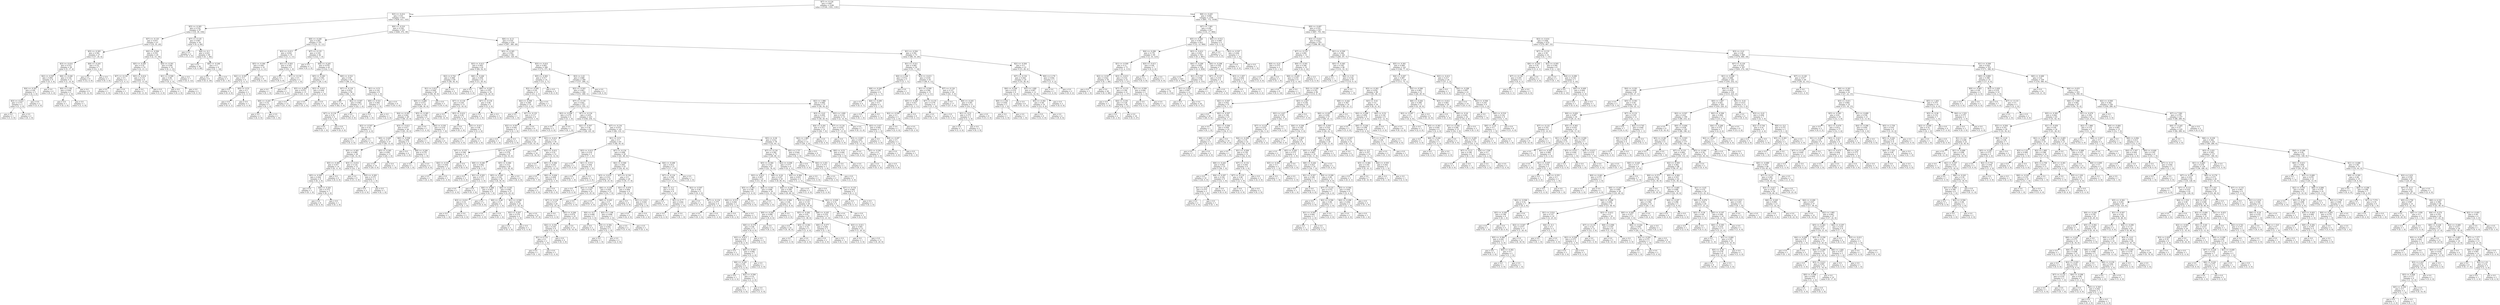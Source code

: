 digraph Tree {
node [shape=box] ;
0 [label="X[7] <= -0.134\ngini = 0.667\nsamples = 2186\nvalue = [1140, 1183, 1181]"] ;
1 [label="X[3] <= -0.414\ngini = 0.61\nsamples = 632\nvalue = [459, 411, 143]"] ;
0 -> 1 [labeldistance=2.5, labelangle=45, headlabel="True"] ;
2 [label="X[5] <= -0.365\ngini = 0.516\nsamples = 97\nvalue = [19, 39, 104]"] ;
1 -> 2 ;
3 [label="X[7] <= -0.135\ngini = 0.637\nsamples = 47\nvalue = [19, 35, 20]"] ;
2 -> 3 ;
4 [label="X[5] <= -0.365\ngini = 0.581\nsamples = 27\nvalue = [17, 20, 4]"] ;
3 -> 4 ;
5 [label="X[3] <= -0.414\ngini = 0.512\nsamples = 20\nvalue = [5, 17, 4]"] ;
4 -> 5 ;
6 [label="X[2] <= -0.507\ngini = 0.661\nsamples = 9\nvalue = [4, 3, 4]"] ;
5 -> 6 ;
7 [label="X[4] <= -0.301\ngini = 0.49\nsamples = 5\nvalue = [4, 3, 0]"] ;
6 -> 7 ;
8 [label="X[3] <= -0.414\ngini = 0.375\nsamples = 3\nvalue = [1, 3, 0]"] ;
7 -> 8 ;
9 [label="gini = 0.0\nsamples = 1\nvalue = [1, 0, 0]"] ;
8 -> 9 ;
10 [label="gini = 0.0\nsamples = 2\nvalue = [0, 3, 0]"] ;
8 -> 10 ;
11 [label="gini = 0.0\nsamples = 2\nvalue = [3, 0, 0]"] ;
7 -> 11 ;
12 [label="gini = 0.0\nsamples = 4\nvalue = [0, 0, 4]"] ;
6 -> 12 ;
13 [label="X[6] <= -0.246\ngini = 0.124\nsamples = 11\nvalue = [1, 14, 0]"] ;
5 -> 13 ;
14 [label="X[0] <= 2.182\ngini = 0.444\nsamples = 2\nvalue = [1, 2, 0]"] ;
13 -> 14 ;
15 [label="gini = 0.0\nsamples = 1\nvalue = [0, 2, 0]"] ;
14 -> 15 ;
16 [label="gini = 0.0\nsamples = 1\nvalue = [1, 0, 0]"] ;
14 -> 16 ;
17 [label="gini = 0.0\nsamples = 9\nvalue = [0, 12, 0]"] ;
13 -> 17 ;
18 [label="X[6] <= -0.245\ngini = 0.32\nsamples = 7\nvalue = [12, 3, 0]"] ;
4 -> 18 ;
19 [label="gini = 0.0\nsamples = 6\nvalue = [12, 0, 0]"] ;
18 -> 19 ;
20 [label="gini = 0.0\nsamples = 1\nvalue = [0, 3, 0]"] ;
18 -> 20 ;
21 [label="X[2] <= -0.506\ngini = 0.555\nsamples = 20\nvalue = [2, 15, 16]"] ;
3 -> 21 ;
22 [label="X[5] <= -0.365\ngini = 0.32\nsamples = 10\nvalue = [2, 13, 1]"] ;
21 -> 22 ;
23 [label="X[7] <= -0.134\ngini = 0.5\nsamples = 2\nvalue = [1, 0, 1]"] ;
22 -> 23 ;
24 [label="gini = 0.0\nsamples = 1\nvalue = [1, 0, 0]"] ;
23 -> 24 ;
25 [label="gini = 0.0\nsamples = 1\nvalue = [0, 0, 1]"] ;
23 -> 25 ;
26 [label="X[3] <= -0.414\ngini = 0.133\nsamples = 8\nvalue = [1, 13, 0]"] ;
22 -> 26 ;
27 [label="gini = 0.0\nsamples = 7\nvalue = [0, 13, 0]"] ;
26 -> 27 ;
28 [label="gini = 0.0\nsamples = 1\nvalue = [1, 0, 0]"] ;
26 -> 28 ;
29 [label="X[4] <= -0.301\ngini = 0.208\nsamples = 10\nvalue = [0, 2, 15]"] ;
21 -> 29 ;
30 [label="X[1] <= -0.508\ngini = 0.48\nsamples = 3\nvalue = [0, 2, 3]"] ;
29 -> 30 ;
31 [label="gini = 0.0\nsamples = 1\nvalue = [0, 2, 0]"] ;
30 -> 31 ;
32 [label="gini = 0.0\nsamples = 2\nvalue = [0, 0, 3]"] ;
30 -> 32 ;
33 [label="gini = 0.0\nsamples = 7\nvalue = [0, 0, 12]"] ;
29 -> 33 ;
34 [label="X[7] <= -0.135\ngini = 0.087\nsamples = 50\nvalue = [0, 4, 84]"] ;
2 -> 34 ;
35 [label="gini = 0.0\nsamples = 2\nvalue = [0, 3, 0]"] ;
34 -> 35 ;
36 [label="X[4] <= -0.3\ngini = 0.023\nsamples = 48\nvalue = [0, 1, 84]"] ;
34 -> 36 ;
37 [label="gini = 0.0\nsamples = 39\nvalue = [0, 0, 66]"] ;
36 -> 37 ;
38 [label="X[6] <= -0.246\ngini = 0.1\nsamples = 9\nvalue = [0, 1, 18]"] ;
36 -> 38 ;
39 [label="gini = 0.0\nsamples = 8\nvalue = [0, 0, 18]"] ;
38 -> 39 ;
40 [label="gini = 0.0\nsamples = 1\nvalue = [0, 1, 0]"] ;
38 -> 40 ;
41 [label="X[0] <= -0.519\ngini = 0.539\nsamples = 535\nvalue = [440, 372, 39]"] ;
1 -> 41 ;
42 [label="X[6] <= -0.246\ngini = 0.262\nsamples = 101\nvalue = [133, 12, 11]"] ;
41 -> 42 ;
43 [label="X[3] <= -0.413\ngini = 0.634\nsamples = 19\nvalue = [11, 5, 11]"] ;
42 -> 43 ;
44 [label="X[5] <= -0.364\ngini = 0.461\nsamples = 10\nvalue = [1, 4, 11]"] ;
43 -> 44 ;
45 [label="X[2] <= -0.507\ngini = 0.5\nsamples = 4\nvalue = [1, 4, 1]"] ;
44 -> 45 ;
46 [label="gini = 0.0\nsamples = 2\nvalue = [0, 4, 0]"] ;
45 -> 46 ;
47 [label="X[0] <= -0.52\ngini = 0.5\nsamples = 2\nvalue = [1, 0, 1]"] ;
45 -> 47 ;
48 [label="gini = 0.0\nsamples = 1\nvalue = [0, 0, 1]"] ;
47 -> 48 ;
49 [label="gini = 0.0\nsamples = 1\nvalue = [1, 0, 0]"] ;
47 -> 49 ;
50 [label="gini = 0.0\nsamples = 6\nvalue = [0, 0, 10]"] ;
44 -> 50 ;
51 [label="X[1] <= -0.503\ngini = 0.165\nsamples = 9\nvalue = [10, 1, 0]"] ;
43 -> 51 ;
52 [label="gini = 0.0\nsamples = 7\nvalue = [9, 0, 0]"] ;
51 -> 52 ;
53 [label="X[7] <= -0.134\ngini = 0.5\nsamples = 2\nvalue = [1, 1, 0]"] ;
51 -> 53 ;
54 [label="gini = 0.0\nsamples = 1\nvalue = [0, 1, 0]"] ;
53 -> 54 ;
55 [label="gini = 0.0\nsamples = 1\nvalue = [1, 0, 0]"] ;
53 -> 55 ;
56 [label="X[7] <= -0.135\ngini = 0.103\nsamples = 82\nvalue = [122, 7, 0]"] ;
42 -> 56 ;
57 [label="gini = 0.0\nsamples = 1\nvalue = [0, 2, 0]"] ;
56 -> 57 ;
58 [label="X[6] <= -0.245\ngini = 0.076\nsamples = 81\nvalue = [122, 5, 0]"] ;
56 -> 58 ;
59 [label="X[5] <= -0.363\ngini = 0.185\nsamples = 17\nvalue = [26, 3, 0]"] ;
58 -> 59 ;
60 [label="X[5] <= -0.364\ngini = 0.074\nsamples = 15\nvalue = [25, 1, 0]"] ;
59 -> 60 ;
61 [label="X[6] <= -0.245\ngini = 0.32\nsamples = 3\nvalue = [4, 1, 0]"] ;
60 -> 61 ;
62 [label="gini = 0.0\nsamples = 2\nvalue = [4, 0, 0]"] ;
61 -> 62 ;
63 [label="gini = 0.0\nsamples = 1\nvalue = [0, 1, 0]"] ;
61 -> 63 ;
64 [label="gini = 0.0\nsamples = 12\nvalue = [21, 0, 0]"] ;
60 -> 64 ;
65 [label="X[3] <= -0.411\ngini = 0.444\nsamples = 2\nvalue = [1, 2, 0]"] ;
59 -> 65 ;
66 [label="gini = 0.0\nsamples = 1\nvalue = [0, 2, 0]"] ;
65 -> 66 ;
67 [label="gini = 0.0\nsamples = 1\nvalue = [1, 0, 0]"] ;
65 -> 67 ;
68 [label="X[0] <= -0.521\ngini = 0.04\nsamples = 64\nvalue = [96, 2, 0]"] ;
58 -> 68 ;
69 [label="X[7] <= -0.134\ngini = 0.023\nsamples = 56\nvalue = [84, 1, 0]"] ;
68 -> 69 ;
70 [label="gini = 0.0\nsamples = 39\nvalue = [62, 0, 0]"] ;
69 -> 70 ;
71 [label="X[2] <= -0.507\ngini = 0.083\nsamples = 17\nvalue = [22, 1, 0]"] ;
69 -> 71 ;
72 [label="X[7] <= -0.134\ngini = 0.32\nsamples = 4\nvalue = [4, 1, 0]"] ;
71 -> 72 ;
73 [label="gini = 0.0\nsamples = 1\nvalue = [0, 1, 0]"] ;
72 -> 73 ;
74 [label="gini = 0.0\nsamples = 3\nvalue = [4, 0, 0]"] ;
72 -> 74 ;
75 [label="gini = 0.0\nsamples = 13\nvalue = [18, 0, 0]"] ;
71 -> 75 ;
76 [label="X[1] <= -0.51\ngini = 0.142\nsamples = 8\nvalue = [12, 1, 0]"] ;
68 -> 76 ;
77 [label="X[0] <= -0.521\ngini = 0.444\nsamples = 2\nvalue = [2, 1, 0]"] ;
76 -> 77 ;
78 [label="gini = 0.0\nsamples = 1\nvalue = [0, 1, 0]"] ;
77 -> 78 ;
79 [label="gini = 0.0\nsamples = 1\nvalue = [2, 0, 0]"] ;
77 -> 79 ;
80 [label="gini = 0.0\nsamples = 6\nvalue = [10, 0, 0]"] ;
76 -> 80 ;
81 [label="X[0] <= -0.13\ngini = 0.535\nsamples = 434\nvalue = [307, 360, 28]"] ;
41 -> 81 ;
82 [label="X[5] <= -0.365\ngini = 0.503\nsamples = 361\nvalue = [241, 325, 8]"] ;
81 -> 82 ;
83 [label="X[3] <= -0.413\ngini = 0.493\nsamples = 81\nvalue = [69, 54, 0]"] ;
82 -> 83 ;
84 [label="X[2] <= 0.742\ngini = 0.466\nsamples = 60\nvalue = [58, 34, 0]"] ;
83 -> 84 ;
85 [label="X[1] <= 2.012\ngini = 0.449\nsamples = 58\nvalue = [58, 30, 0]"] ;
84 -> 85 ;
86 [label="X[0] <= -0.468\ngini = 0.473\nsamples = 55\nvalue = [48, 30, 0]"] ;
85 -> 86 ;
87 [label="X[4] <= -0.302\ngini = 0.444\nsamples = 49\nvalue = [46, 23, 0]"] ;
86 -> 87 ;
88 [label="X[2] <= -0.507\ngini = 0.32\nsamples = 3\nvalue = [1, 4, 0]"] ;
87 -> 88 ;
89 [label="gini = 0.0\nsamples = 2\nvalue = [0, 4, 0]"] ;
88 -> 89 ;
90 [label="gini = 0.0\nsamples = 1\nvalue = [1, 0, 0]"] ;
88 -> 90 ;
91 [label="X[3] <= -0.413\ngini = 0.417\nsamples = 46\nvalue = [45, 19, 0]"] ;
87 -> 91 ;
92 [label="X[0] <= -0.491\ngini = 0.37\nsamples = 37\nvalue = [40, 13, 0]"] ;
91 -> 92 ;
93 [label="X[5] <= -0.365\ngini = 0.469\nsamples = 26\nvalue = [20, 12, 0]"] ;
92 -> 93 ;
94 [label="X[5] <= -0.365\ngini = 0.457\nsamples = 14\nvalue = [6, 11, 0]"] ;
93 -> 94 ;
95 [label="X[5] <= -0.365\ngini = 0.444\nsamples = 8\nvalue = [6, 3, 0]"] ;
94 -> 95 ;
96 [label="gini = 0.0\nsamples = 1\nvalue = [0, 1, 0]"] ;
95 -> 96 ;
97 [label="X[4] <= -0.301\ngini = 0.375\nsamples = 7\nvalue = [6, 2, 0]"] ;
95 -> 97 ;
98 [label="gini = 0.0\nsamples = 6\nvalue = [6, 0, 0]"] ;
97 -> 98 ;
99 [label="gini = 0.0\nsamples = 1\nvalue = [0, 2, 0]"] ;
97 -> 99 ;
100 [label="gini = 0.0\nsamples = 6\nvalue = [0, 8, 0]"] ;
94 -> 100 ;
101 [label="X[3] <= -0.414\ngini = 0.124\nsamples = 12\nvalue = [14, 1, 0]"] ;
93 -> 101 ;
102 [label="gini = 0.0\nsamples = 9\nvalue = [11, 0, 0]"] ;
101 -> 102 ;
103 [label="X[5] <= -0.365\ngini = 0.375\nsamples = 3\nvalue = [3, 1, 0]"] ;
101 -> 103 ;
104 [label="gini = 0.0\nsamples = 2\nvalue = [3, 0, 0]"] ;
103 -> 104 ;
105 [label="gini = 0.0\nsamples = 1\nvalue = [0, 1, 0]"] ;
103 -> 105 ;
106 [label="X[5] <= -0.365\ngini = 0.091\nsamples = 11\nvalue = [20, 1, 0]"] ;
92 -> 106 ;
107 [label="gini = 0.0\nsamples = 10\nvalue = [20, 0, 0]"] ;
106 -> 107 ;
108 [label="gini = 0.0\nsamples = 1\nvalue = [0, 1, 0]"] ;
106 -> 108 ;
109 [label="X[0] <= -0.508\ngini = 0.496\nsamples = 9\nvalue = [5, 6, 0]"] ;
91 -> 109 ;
110 [label="gini = 0.0\nsamples = 4\nvalue = [0, 5, 0]"] ;
109 -> 110 ;
111 [label="X[6] <= -0.246\ngini = 0.278\nsamples = 5\nvalue = [5, 1, 0]"] ;
109 -> 111 ;
112 [label="gini = 0.0\nsamples = 1\nvalue = [0, 1, 0]"] ;
111 -> 112 ;
113 [label="gini = 0.0\nsamples = 4\nvalue = [5, 0, 0]"] ;
111 -> 113 ;
114 [label="X[5] <= -0.365\ngini = 0.346\nsamples = 6\nvalue = [2, 7, 0]"] ;
86 -> 114 ;
115 [label="gini = 0.0\nsamples = 1\nvalue = [1, 0, 0]"] ;
114 -> 115 ;
116 [label="X[4] <= -0.301\ngini = 0.219\nsamples = 5\nvalue = [1, 7, 0]"] ;
114 -> 116 ;
117 [label="gini = 0.0\nsamples = 1\nvalue = [1, 0, 0]"] ;
116 -> 117 ;
118 [label="gini = 0.0\nsamples = 4\nvalue = [0, 7, 0]"] ;
116 -> 118 ;
119 [label="gini = 0.0\nsamples = 3\nvalue = [10, 0, 0]"] ;
85 -> 119 ;
120 [label="gini = 0.0\nsamples = 2\nvalue = [0, 4, 0]"] ;
84 -> 120 ;
121 [label="X[6] <= -0.246\ngini = 0.458\nsamples = 21\nvalue = [11, 20, 0]"] ;
83 -> 121 ;
122 [label="gini = 0.0\nsamples = 3\nvalue = [5, 0, 0]"] ;
121 -> 122 ;
123 [label="X[6] <= -0.245\ngini = 0.355\nsamples = 18\nvalue = [6, 20, 0]"] ;
121 -> 123 ;
124 [label="X[7] <= -0.134\ngini = 0.245\nsamples = 13\nvalue = [3, 18, 0]"] ;
123 -> 124 ;
125 [label="gini = 0.0\nsamples = 8\nvalue = [0, 14, 0]"] ;
124 -> 125 ;
126 [label="X[3] <= -0.412\ngini = 0.49\nsamples = 5\nvalue = [3, 4, 0]"] ;
124 -> 126 ;
127 [label="gini = 0.0\nsamples = 1\nvalue = [0, 2, 0]"] ;
126 -> 127 ;
128 [label="X[3] <= -0.411\ngini = 0.48\nsamples = 4\nvalue = [3, 2, 0]"] ;
126 -> 128 ;
129 [label="gini = 0.0\nsamples = 3\nvalue = [3, 0, 0]"] ;
128 -> 129 ;
130 [label="gini = 0.0\nsamples = 1\nvalue = [0, 2, 0]"] ;
128 -> 130 ;
131 [label="X[7] <= -0.134\ngini = 0.48\nsamples = 5\nvalue = [3, 2, 0]"] ;
123 -> 131 ;
132 [label="gini = 0.0\nsamples = 2\nvalue = [0, 2, 0]"] ;
131 -> 132 ;
133 [label="gini = 0.0\nsamples = 3\nvalue = [3, 0, 0]"] ;
131 -> 133 ;
134 [label="X[3] <= -0.414\ngini = 0.493\nsamples = 280\nvalue = [172, 271, 8]"] ;
82 -> 134 ;
135 [label="X[5] <= -0.363\ngini = 0.517\nsamples = 14\nvalue = [15, 2, 7]"] ;
134 -> 135 ;
136 [label="X[2] <= -0.506\ngini = 0.29\nsamples = 11\nvalue = [15, 2, 1]"] ;
135 -> 136 ;
137 [label="X[2] <= -0.508\ngini = 0.208\nsamples = 10\nvalue = [15, 2, 0]"] ;
136 -> 137 ;
138 [label="gini = 0.0\nsamples = 1\nvalue = [0, 1, 0]"] ;
137 -> 138 ;
139 [label="X[7] <= -0.135\ngini = 0.117\nsamples = 9\nvalue = [15, 1, 0]"] ;
137 -> 139 ;
140 [label="X[2] <= -0.507\ngini = 0.444\nsamples = 3\nvalue = [2, 1, 0]"] ;
139 -> 140 ;
141 [label="gini = 0.0\nsamples = 1\nvalue = [0, 1, 0]"] ;
140 -> 141 ;
142 [label="gini = 0.0\nsamples = 2\nvalue = [2, 0, 0]"] ;
140 -> 142 ;
143 [label="gini = 0.0\nsamples = 6\nvalue = [13, 0, 0]"] ;
139 -> 143 ;
144 [label="gini = 0.0\nsamples = 1\nvalue = [0, 0, 1]"] ;
136 -> 144 ;
145 [label="gini = 0.0\nsamples = 3\nvalue = [0, 0, 6]"] ;
135 -> 145 ;
146 [label="X[3] <= 2.43\ngini = 0.468\nsamples = 266\nvalue = [157, 269, 1]"] ;
134 -> 146 ;
147 [label="X[2] <= -0.503\ngini = 0.463\nsamples = 264\nvalue = [151, 269, 1]"] ;
146 -> 147 ;
148 [label="X[7] <= -0.135\ngini = 0.442\nsamples = 227\nvalue = [113, 235, 1]"] ;
147 -> 148 ;
149 [label="X[2] <= -0.506\ngini = 0.278\nsamples = 4\nvalue = [5, 1, 0]"] ;
148 -> 149 ;
150 [label="gini = 0.0\nsamples = 3\nvalue = [5, 0, 0]"] ;
149 -> 150 ;
151 [label="gini = 0.0\nsamples = 1\nvalue = [0, 1, 0]"] ;
149 -> 151 ;
152 [label="X[7] <= -0.134\ngini = 0.435\nsamples = 223\nvalue = [108, 234, 1]"] ;
148 -> 152 ;
153 [label="X[2] <= -0.507\ngini = 0.34\nsamples = 82\nvalue = [28, 101, 0]"] ;
152 -> 153 ;
154 [label="X[1] <= -0.51\ngini = 0.43\nsamples = 52\nvalue = [25, 55, 0]"] ;
153 -> 154 ;
155 [label="X[7] <= -0.135\ngini = 0.346\nsamples = 5\nvalue = [7, 2, 0]"] ;
154 -> 155 ;
156 [label="X[4] <= -0.301\ngini = 0.444\nsamples = 2\nvalue = [1, 2, 0]"] ;
155 -> 156 ;
157 [label="gini = 0.0\nsamples = 1\nvalue = [0, 2, 0]"] ;
156 -> 157 ;
158 [label="gini = 0.0\nsamples = 1\nvalue = [1, 0, 0]"] ;
156 -> 158 ;
159 [label="gini = 0.0\nsamples = 3\nvalue = [6, 0, 0]"] ;
155 -> 159 ;
160 [label="X[7] <= -0.135\ngini = 0.378\nsamples = 47\nvalue = [18, 53, 0]"] ;
154 -> 160 ;
161 [label="X[6] <= -0.246\ngini = 0.444\nsamples = 7\nvalue = [6, 3, 0]"] ;
160 -> 161 ;
162 [label="gini = 0.0\nsamples = 3\nvalue = [5, 0, 0]"] ;
161 -> 162 ;
163 [label="X[1] <= -0.505\ngini = 0.375\nsamples = 4\nvalue = [1, 3, 0]"] ;
161 -> 163 ;
164 [label="gini = 0.0\nsamples = 1\nvalue = [1, 0, 0]"] ;
163 -> 164 ;
165 [label="gini = 0.0\nsamples = 3\nvalue = [0, 3, 0]"] ;
163 -> 165 ;
166 [label="X[5] <= -0.364\ngini = 0.312\nsamples = 40\nvalue = [12, 50, 0]"] ;
160 -> 166 ;
167 [label="X[5] <= -0.365\ngini = 0.191\nsamples = 36\nvalue = [6, 50, 0]"] ;
166 -> 167 ;
168 [label="X[0] <= -0.488\ngini = 0.463\nsamples = 9\nvalue = [4, 7, 0]"] ;
167 -> 168 ;
169 [label="X[3] <= -0.414\ngini = 0.32\nsamples = 4\nvalue = [4, 1, 0]"] ;
168 -> 169 ;
170 [label="gini = 0.0\nsamples = 1\nvalue = [0, 1, 0]"] ;
169 -> 170 ;
171 [label="gini = 0.0\nsamples = 3\nvalue = [4, 0, 0]"] ;
169 -> 171 ;
172 [label="gini = 0.0\nsamples = 5\nvalue = [0, 6, 0]"] ;
168 -> 172 ;
173 [label="X[4] <= -0.301\ngini = 0.085\nsamples = 27\nvalue = [2, 43, 0]"] ;
167 -> 173 ;
174 [label="X[0] <= -0.48\ngini = 0.5\nsamples = 2\nvalue = [1, 1, 0]"] ;
173 -> 174 ;
175 [label="gini = 0.0\nsamples = 1\nvalue = [1, 0, 0]"] ;
174 -> 175 ;
176 [label="gini = 0.0\nsamples = 1\nvalue = [0, 1, 0]"] ;
174 -> 176 ;
177 [label="X[1] <= -0.508\ngini = 0.045\nsamples = 25\nvalue = [1, 42, 0]"] ;
173 -> 177 ;
178 [label="X[2] <= -0.507\ngini = 0.278\nsamples = 4\nvalue = [1, 5, 0]"] ;
177 -> 178 ;
179 [label="gini = 0.0\nsamples = 3\nvalue = [0, 5, 0]"] ;
178 -> 179 ;
180 [label="gini = 0.0\nsamples = 1\nvalue = [1, 0, 0]"] ;
178 -> 180 ;
181 [label="gini = 0.0\nsamples = 21\nvalue = [0, 37, 0]"] ;
177 -> 181 ;
182 [label="gini = 0.0\nsamples = 4\nvalue = [6, 0, 0]"] ;
166 -> 182 ;
183 [label="X[3] <= -0.412\ngini = 0.115\nsamples = 30\nvalue = [3, 46, 0]"] ;
153 -> 183 ;
184 [label="gini = 0.0\nsamples = 18\nvalue = [0, 34, 0]"] ;
183 -> 184 ;
185 [label="X[3] <= -0.412\ngini = 0.32\nsamples = 12\nvalue = [3, 12, 0]"] ;
183 -> 185 ;
186 [label="gini = 0.0\nsamples = 1\nvalue = [1, 0, 0]"] ;
185 -> 186 ;
187 [label="X[5] <= -0.364\ngini = 0.245\nsamples = 11\nvalue = [2, 12, 0]"] ;
185 -> 187 ;
188 [label="gini = 0.0\nsamples = 5\nvalue = [0, 7, 0]"] ;
187 -> 188 ;
189 [label="X[0] <= -0.444\ngini = 0.408\nsamples = 6\nvalue = [2, 5, 0]"] ;
187 -> 189 ;
190 [label="gini = 0.0\nsamples = 2\nvalue = [2, 0, 0]"] ;
189 -> 190 ;
191 [label="gini = 0.0\nsamples = 4\nvalue = [0, 5, 0]"] ;
189 -> 191 ;
192 [label="X[7] <= -0.134\ngini = 0.474\nsamples = 141\nvalue = [80, 133, 1]"] ;
152 -> 192 ;
193 [label="X[1] <= -0.51\ngini = 0.5\nsamples = 63\nvalue = [48, 50, 0]"] ;
192 -> 193 ;
194 [label="X[3] <= -0.413\ngini = 0.219\nsamples = 5\nvalue = [7, 1, 0]"] ;
193 -> 194 ;
195 [label="gini = 0.0\nsamples = 3\nvalue = [5, 0, 0]"] ;
194 -> 195 ;
196 [label="X[1] <= -0.511\ngini = 0.444\nsamples = 2\nvalue = [2, 1, 0]"] ;
194 -> 196 ;
197 [label="gini = 0.0\nsamples = 1\nvalue = [0, 1, 0]"] ;
196 -> 197 ;
198 [label="gini = 0.0\nsamples = 1\nvalue = [2, 0, 0]"] ;
196 -> 198 ;
199 [label="X[7] <= -0.134\ngini = 0.496\nsamples = 58\nvalue = [41, 49, 0]"] ;
193 -> 199 ;
200 [label="X[2] <= -0.506\ngini = 0.463\nsamples = 43\nvalue = [24, 42, 0]"] ;
199 -> 200 ;
201 [label="X[3] <= -0.414\ngini = 0.312\nsamples = 23\nvalue = [6, 25, 0]"] ;
200 -> 201 ;
202 [label="gini = 0.0\nsamples = 2\nvalue = [3, 0, 0]"] ;
201 -> 202 ;
203 [label="X[5] <= -0.362\ngini = 0.191\nsamples = 21\nvalue = [3, 25, 0]"] ;
201 -> 203 ;
204 [label="X[7] <= -0.134\ngini = 0.137\nsamples = 20\nvalue = [2, 25, 0]"] ;
203 -> 204 ;
205 [label="gini = 0.0\nsamples = 1\nvalue = [1, 0, 0]"] ;
204 -> 205 ;
206 [label="X[5] <= -0.364\ngini = 0.074\nsamples = 19\nvalue = [1, 25, 0]"] ;
204 -> 206 ;
207 [label="X[4] <= -0.301\ngini = 0.245\nsamples = 6\nvalue = [1, 6, 0]"] ;
206 -> 207 ;
208 [label="X[1] <= 0.751\ngini = 0.5\nsamples = 2\nvalue = [1, 1, 0]"] ;
207 -> 208 ;
209 [label="gini = 0.0\nsamples = 1\nvalue = [0, 1, 0]"] ;
208 -> 209 ;
210 [label="gini = 0.0\nsamples = 1\nvalue = [1, 0, 0]"] ;
208 -> 210 ;
211 [label="gini = 0.0\nsamples = 4\nvalue = [0, 5, 0]"] ;
207 -> 211 ;
212 [label="gini = 0.0\nsamples = 13\nvalue = [0, 19, 0]"] ;
206 -> 212 ;
213 [label="gini = 0.0\nsamples = 1\nvalue = [1, 0, 0]"] ;
203 -> 213 ;
214 [label="X[7] <= -0.134\ngini = 0.5\nsamples = 20\nvalue = [18, 17, 0]"] ;
200 -> 214 ;
215 [label="X[6] <= -0.244\ngini = 0.444\nsamples = 12\nvalue = [14, 7, 0]"] ;
214 -> 215 ;
216 [label="gini = 0.0\nsamples = 4\nvalue = [7, 0, 0]"] ;
215 -> 216 ;
217 [label="X[6] <= -0.243\ngini = 0.5\nsamples = 8\nvalue = [7, 7, 0]"] ;
215 -> 217 ;
218 [label="X[0] <= -0.5\ngini = 0.408\nsamples = 5\nvalue = [2, 5, 0]"] ;
217 -> 218 ;
219 [label="gini = 0.0\nsamples = 2\nvalue = [0, 4, 0]"] ;
218 -> 219 ;
220 [label="X[5] <= -0.364\ngini = 0.444\nsamples = 3\nvalue = [2, 1, 0]"] ;
218 -> 220 ;
221 [label="gini = 0.0\nsamples = 1\nvalue = [0, 1, 0]"] ;
220 -> 221 ;
222 [label="gini = 0.0\nsamples = 2\nvalue = [2, 0, 0]"] ;
220 -> 222 ;
223 [label="X[5] <= 1.198\ngini = 0.408\nsamples = 3\nvalue = [5, 2, 0]"] ;
217 -> 223 ;
224 [label="gini = 0.0\nsamples = 2\nvalue = [5, 0, 0]"] ;
223 -> 224 ;
225 [label="gini = 0.0\nsamples = 1\nvalue = [0, 2, 0]"] ;
223 -> 225 ;
226 [label="X[1] <= -0.476\ngini = 0.408\nsamples = 8\nvalue = [4, 10, 0]"] ;
214 -> 226 ;
227 [label="gini = 0.0\nsamples = 4\nvalue = [0, 8, 0]"] ;
226 -> 227 ;
228 [label="X[1] <= 2.012\ngini = 0.444\nsamples = 4\nvalue = [4, 2, 0]"] ;
226 -> 228 ;
229 [label="gini = 0.0\nsamples = 2\nvalue = [4, 0, 0]"] ;
228 -> 229 ;
230 [label="gini = 0.0\nsamples = 2\nvalue = [0, 2, 0]"] ;
228 -> 230 ;
231 [label="X[4] <= -0.298\ngini = 0.413\nsamples = 15\nvalue = [17, 7, 0]"] ;
199 -> 231 ;
232 [label="X[7] <= -0.134\ngini = 0.308\nsamples = 14\nvalue = [17, 4, 0]"] ;
231 -> 232 ;
233 [label="X[4] <= -0.3\ngini = 0.133\nsamples = 9\nvalue = [13, 1, 0]"] ;
232 -> 233 ;
234 [label="gini = 0.0\nsamples = 7\nvalue = [11, 0, 0]"] ;
233 -> 234 ;
235 [label="X[1] <= 0.77\ngini = 0.444\nsamples = 2\nvalue = [2, 1, 0]"] ;
233 -> 235 ;
236 [label="gini = 0.0\nsamples = 1\nvalue = [2, 0, 0]"] ;
235 -> 236 ;
237 [label="gini = 0.0\nsamples = 1\nvalue = [0, 1, 0]"] ;
235 -> 237 ;
238 [label="X[2] <= -0.507\ngini = 0.49\nsamples = 5\nvalue = [4, 3, 0]"] ;
232 -> 238 ;
239 [label="gini = 0.0\nsamples = 1\nvalue = [3, 0, 0]"] ;
238 -> 239 ;
240 [label="X[7] <= -0.134\ngini = 0.375\nsamples = 4\nvalue = [1, 3, 0]"] ;
238 -> 240 ;
241 [label="gini = 0.0\nsamples = 3\nvalue = [0, 3, 0]"] ;
240 -> 241 ;
242 [label="gini = 0.0\nsamples = 1\nvalue = [1, 0, 0]"] ;
240 -> 242 ;
243 [label="gini = 0.0\nsamples = 1\nvalue = [0, 3, 0]"] ;
231 -> 243 ;
244 [label="X[5] <= -0.36\ngini = 0.412\nsamples = 78\nvalue = [32, 83, 1]"] ;
192 -> 244 ;
245 [label="X[7] <= -0.134\ngini = 0.382\nsamples = 73\nvalue = [26, 80, 1]"] ;
244 -> 245 ;
246 [label="X[5] <= -0.364\ngini = 0.343\nsamples = 67\nvalue = [22, 78, 0]"] ;
245 -> 246 ;
247 [label="X[3] <= -0.413\ngini = 0.487\nsamples = 22\nvalue = [13, 18, 0]"] ;
246 -> 247 ;
248 [label="X[5] <= -0.365\ngini = 0.198\nsamples = 6\nvalue = [1, 8, 0]"] ;
247 -> 248 ;
249 [label="X[0] <= -0.513\ngini = 0.444\nsamples = 2\nvalue = [1, 2, 0]"] ;
248 -> 249 ;
250 [label="gini = 0.0\nsamples = 1\nvalue = [0, 2, 0]"] ;
249 -> 250 ;
251 [label="gini = 0.0\nsamples = 1\nvalue = [1, 0, 0]"] ;
249 -> 251 ;
252 [label="gini = 0.0\nsamples = 4\nvalue = [0, 6, 0]"] ;
248 -> 252 ;
253 [label="X[4] <= -0.301\ngini = 0.496\nsamples = 16\nvalue = [12, 10, 0]"] ;
247 -> 253 ;
254 [label="gini = 0.0\nsamples = 1\nvalue = [0, 2, 0]"] ;
253 -> 254 ;
255 [label="X[5] <= -0.364\ngini = 0.48\nsamples = 15\nvalue = [12, 8, 0]"] ;
253 -> 255 ;
256 [label="X[6] <= -0.244\ngini = 0.498\nsamples = 13\nvalue = [9, 8, 0]"] ;
255 -> 256 ;
257 [label="X[0] <= -0.379\ngini = 0.48\nsamples = 11\nvalue = [9, 6, 0]"] ;
256 -> 257 ;
258 [label="X[3] <= -0.413\ngini = 0.426\nsamples = 9\nvalue = [9, 4, 0]"] ;
257 -> 258 ;
259 [label="gini = 0.0\nsamples = 2\nvalue = [4, 0, 0]"] ;
258 -> 259 ;
260 [label="X[0] <= -0.393\ngini = 0.494\nsamples = 7\nvalue = [5, 4, 0]"] ;
258 -> 260 ;
261 [label="X[6] <= -0.245\ngini = 0.49\nsamples = 6\nvalue = [3, 4, 0]"] ;
260 -> 261 ;
262 [label="gini = 0.0\nsamples = 1\nvalue = [2, 0, 0]"] ;
261 -> 262 ;
263 [label="X[2] <= -0.506\ngini = 0.32\nsamples = 5\nvalue = [1, 4, 0]"] ;
261 -> 263 ;
264 [label="gini = 0.0\nsamples = 4\nvalue = [0, 4, 0]"] ;
263 -> 264 ;
265 [label="gini = 0.0\nsamples = 1\nvalue = [1, 0, 0]"] ;
263 -> 265 ;
266 [label="gini = 0.0\nsamples = 1\nvalue = [2, 0, 0]"] ;
260 -> 266 ;
267 [label="gini = 0.0\nsamples = 2\nvalue = [0, 2, 0]"] ;
257 -> 267 ;
268 [label="gini = 0.0\nsamples = 2\nvalue = [0, 2, 0]"] ;
256 -> 268 ;
269 [label="gini = 0.0\nsamples = 2\nvalue = [3, 0, 0]"] ;
255 -> 269 ;
270 [label="X[6] <= -0.24\ngini = 0.227\nsamples = 45\nvalue = [9, 60, 0]"] ;
246 -> 270 ;
271 [label="X[4] <= -0.296\ngini = 0.208\nsamples = 44\nvalue = [8, 60, 0]"] ;
270 -> 271 ;
272 [label="X[3] <= -0.411\ngini = 0.119\nsamples = 40\nvalue = [4, 59, 0]"] ;
271 -> 272 ;
273 [label="X[5] <= -0.362\ngini = 0.05\nsamples = 25\nvalue = [1, 38, 0]"] ;
272 -> 273 ;
274 [label="gini = 0.0\nsamples = 22\nvalue = [0, 34, 0]"] ;
273 -> 274 ;
275 [label="X[5] <= -0.362\ngini = 0.32\nsamples = 3\nvalue = [1, 4, 0]"] ;
273 -> 275 ;
276 [label="gini = 0.0\nsamples = 1\nvalue = [1, 0, 0]"] ;
275 -> 276 ;
277 [label="gini = 0.0\nsamples = 2\nvalue = [0, 4, 0]"] ;
275 -> 277 ;
278 [label="X[6] <= -0.245\ngini = 0.219\nsamples = 15\nvalue = [3, 21, 0]"] ;
272 -> 278 ;
279 [label="X[0] <= -0.477\ngini = 0.444\nsamples = 3\nvalue = [2, 1, 0]"] ;
278 -> 279 ;
280 [label="gini = 0.0\nsamples = 2\nvalue = [2, 0, 0]"] ;
279 -> 280 ;
281 [label="gini = 0.0\nsamples = 1\nvalue = [0, 1, 0]"] ;
279 -> 281 ;
282 [label="X[3] <= -0.411\ngini = 0.091\nsamples = 12\nvalue = [1, 20, 0]"] ;
278 -> 282 ;
283 [label="gini = 0.0\nsamples = 1\nvalue = [1, 0, 0]"] ;
282 -> 283 ;
284 [label="gini = 0.0\nsamples = 11\nvalue = [0, 20, 0]"] ;
282 -> 284 ;
285 [label="X[2] <= -0.508\ngini = 0.32\nsamples = 4\nvalue = [4, 1, 0]"] ;
271 -> 285 ;
286 [label="gini = 0.0\nsamples = 1\nvalue = [0, 1, 0]"] ;
285 -> 286 ;
287 [label="gini = 0.0\nsamples = 3\nvalue = [4, 0, 0]"] ;
285 -> 287 ;
288 [label="gini = 0.0\nsamples = 1\nvalue = [1, 0, 0]"] ;
270 -> 288 ;
289 [label="X[2] <= -0.506\ngini = 0.571\nsamples = 6\nvalue = [4, 2, 1]"] ;
245 -> 289 ;
290 [label="X[5] <= -0.364\ngini = 0.625\nsamples = 4\nvalue = [1, 2, 1]"] ;
289 -> 290 ;
291 [label="gini = 0.0\nsamples = 1\nvalue = [1, 0, 0]"] ;
290 -> 291 ;
292 [label="X[7] <= -0.134\ngini = 0.444\nsamples = 3\nvalue = [0, 2, 1]"] ;
290 -> 292 ;
293 [label="gini = 0.0\nsamples = 1\nvalue = [0, 0, 1]"] ;
292 -> 293 ;
294 [label="gini = 0.0\nsamples = 2\nvalue = [0, 2, 0]"] ;
292 -> 294 ;
295 [label="gini = 0.0\nsamples = 2\nvalue = [3, 0, 0]"] ;
289 -> 295 ;
296 [label="X[5] <= 2.757\ngini = 0.444\nsamples = 5\nvalue = [6, 3, 0]"] ;
244 -> 296 ;
297 [label="gini = 0.0\nsamples = 2\nvalue = [5, 0, 0]"] ;
296 -> 297 ;
298 [label="X[4] <= 3.351\ngini = 0.375\nsamples = 3\nvalue = [1, 3, 0]"] ;
296 -> 298 ;
299 [label="gini = 0.0\nsamples = 2\nvalue = [0, 3, 0]"] ;
298 -> 299 ;
300 [label="gini = 0.0\nsamples = 1\nvalue = [1, 0, 0]"] ;
298 -> 300 ;
301 [label="X[2] <= 1.986\ngini = 0.498\nsamples = 37\nvalue = [38, 34, 0]"] ;
147 -> 301 ;
302 [label="X[3] <= -0.41\ngini = 0.459\nsamples = 27\nvalue = [36, 20, 0]"] ;
301 -> 302 ;
303 [label="X[4] <= -0.291\ngini = 0.313\nsamples = 14\nvalue = [29, 7, 0]"] ;
302 -> 303 ;
304 [label="X[2] <= 1.985\ngini = 0.17\nsamples = 12\nvalue = [29, 3, 0]"] ;
303 -> 304 ;
305 [label="gini = 0.0\nsamples = 9\nvalue = [23, 0, 0]"] ;
304 -> 305 ;
306 [label="X[0] <= -0.51\ngini = 0.444\nsamples = 3\nvalue = [6, 3, 0]"] ;
304 -> 306 ;
307 [label="gini = 0.0\nsamples = 1\nvalue = [0, 3, 0]"] ;
306 -> 307 ;
308 [label="gini = 0.0\nsamples = 2\nvalue = [6, 0, 0]"] ;
306 -> 308 ;
309 [label="gini = 0.0\nsamples = 2\nvalue = [0, 4, 0]"] ;
303 -> 309 ;
310 [label="X[7] <= -0.134\ngini = 0.455\nsamples = 13\nvalue = [7, 13, 0]"] ;
302 -> 310 ;
311 [label="gini = 0.0\nsamples = 2\nvalue = [2, 0, 0]"] ;
310 -> 311 ;
312 [label="X[3] <= -0.405\ngini = 0.401\nsamples = 11\nvalue = [5, 13, 0]"] ;
310 -> 312 ;
313 [label="gini = 0.0\nsamples = 4\nvalue = [0, 8, 0]"] ;
312 -> 313 ;
314 [label="X[5] <= -0.361\ngini = 0.5\nsamples = 7\nvalue = [5, 5, 0]"] ;
312 -> 314 ;
315 [label="gini = 0.0\nsamples = 4\nvalue = [0, 5, 0]"] ;
314 -> 315 ;
316 [label="gini = 0.0\nsamples = 3\nvalue = [5, 0, 0]"] ;
314 -> 316 ;
317 [label="X[3] <= 1.009\ngini = 0.219\nsamples = 10\nvalue = [2, 14, 0]"] ;
301 -> 317 ;
318 [label="gini = 0.0\nsamples = 7\nvalue = [0, 13, 0]"] ;
317 -> 318 ;
319 [label="X[3] <= 2.427\ngini = 0.444\nsamples = 3\nvalue = [2, 1, 0]"] ;
317 -> 319 ;
320 [label="gini = 0.0\nsamples = 1\nvalue = [1, 0, 0]"] ;
319 -> 320 ;
321 [label="X[4] <= -0.297\ngini = 0.5\nsamples = 2\nvalue = [1, 1, 0]"] ;
319 -> 321 ;
322 [label="gini = 0.0\nsamples = 1\nvalue = [1, 0, 0]"] ;
321 -> 322 ;
323 [label="gini = 0.0\nsamples = 1\nvalue = [0, 1, 0]"] ;
321 -> 323 ;
324 [label="gini = 0.0\nsamples = 2\nvalue = [6, 0, 0]"] ;
146 -> 324 ;
325 [label="X[1] <= -0.504\ngini = 0.591\nsamples = 73\nvalue = [66, 35, 20]"] ;
81 -> 325 ;
326 [label="X[1] <= -0.511\ngini = 0.485\nsamples = 50\nvalue = [51, 7, 18]"] ;
325 -> 326 ;
327 [label="X[0] <= 2.184\ngini = 0.512\nsamples = 7\nvalue = [3, 1, 7]"] ;
326 -> 327 ;
328 [label="X[6] <= -0.246\ngini = 0.37\nsamples = 6\nvalue = [1, 1, 7]"] ;
327 -> 328 ;
329 [label="gini = 0.0\nsamples = 4\nvalue = [0, 0, 7]"] ;
328 -> 329 ;
330 [label="X[4] <= -0.299\ngini = 0.5\nsamples = 2\nvalue = [1, 1, 0]"] ;
328 -> 330 ;
331 [label="gini = 0.0\nsamples = 1\nvalue = [0, 1, 0]"] ;
330 -> 331 ;
332 [label="gini = 0.0\nsamples = 1\nvalue = [1, 0, 0]"] ;
330 -> 332 ;
333 [label="gini = 0.0\nsamples = 1\nvalue = [2, 0, 0]"] ;
327 -> 333 ;
334 [label="X[3] <= -0.413\ngini = 0.418\nsamples = 43\nvalue = [48, 6, 11]"] ;
326 -> 334 ;
335 [label="X[1] <= -0.509\ngini = 0.594\nsamples = 15\nvalue = [7, 3, 11]"] ;
334 -> 335 ;
336 [label="X[5] <= -0.365\ngini = 0.427\nsamples = 11\nvalue = [2, 2, 11]"] ;
335 -> 336 ;
337 [label="X[2] <= -0.508\ngini = 0.5\nsamples = 3\nvalue = [2, 2, 0]"] ;
336 -> 337 ;
338 [label="gini = 0.0\nsamples = 1\nvalue = [2, 0, 0]"] ;
337 -> 338 ;
339 [label="gini = 0.0\nsamples = 2\nvalue = [0, 2, 0]"] ;
337 -> 339 ;
340 [label="gini = 0.0\nsamples = 8\nvalue = [0, 0, 11]"] ;
336 -> 340 ;
341 [label="X[7] <= -0.135\ngini = 0.278\nsamples = 4\nvalue = [5, 1, 0]"] ;
335 -> 341 ;
342 [label="gini = 0.0\nsamples = 1\nvalue = [0, 1, 0]"] ;
341 -> 342 ;
343 [label="gini = 0.0\nsamples = 3\nvalue = [5, 0, 0]"] ;
341 -> 343 ;
344 [label="X[7] <= -0.134\ngini = 0.127\nsamples = 28\nvalue = [41, 3, 0]"] ;
334 -> 344 ;
345 [label="gini = 0.0\nsamples = 17\nvalue = [27, 0, 0]"] ;
344 -> 345 ;
346 [label="X[6] <= -0.245\ngini = 0.291\nsamples = 11\nvalue = [14, 3, 0]"] ;
344 -> 346 ;
347 [label="X[1] <= -0.51\ngini = 0.375\nsamples = 3\nvalue = [1, 3, 0]"] ;
346 -> 347 ;
348 [label="gini = 0.0\nsamples = 1\nvalue = [1, 0, 0]"] ;
347 -> 348 ;
349 [label="gini = 0.0\nsamples = 2\nvalue = [0, 3, 0]"] ;
347 -> 349 ;
350 [label="gini = 0.0\nsamples = 8\nvalue = [13, 0, 0]"] ;
346 -> 350 ;
351 [label="X[2] <= -0.504\ngini = 0.5\nsamples = 23\nvalue = [15, 28, 2]"] ;
325 -> 351 ;
352 [label="X[7] <= -0.134\ngini = 0.444\nsamples = 20\nvalue = [14, 28, 0]"] ;
351 -> 352 ;
353 [label="X[6] <= -0.246\ngini = 0.219\nsamples = 8\nvalue = [2, 14, 0]"] ;
352 -> 353 ;
354 [label="X[0] <= 2.182\ngini = 0.444\nsamples = 2\nvalue = [2, 1, 0]"] ;
353 -> 354 ;
355 [label="gini = 0.0\nsamples = 1\nvalue = [2, 0, 0]"] ;
354 -> 355 ;
356 [label="gini = 0.0\nsamples = 1\nvalue = [0, 1, 0]"] ;
354 -> 356 ;
357 [label="gini = 0.0\nsamples = 6\nvalue = [0, 13, 0]"] ;
353 -> 357 ;
358 [label="X[3] <= 1.009\ngini = 0.497\nsamples = 12\nvalue = [12, 14, 0]"] ;
352 -> 358 ;
359 [label="X[5] <= -0.362\ngini = 0.48\nsamples = 10\nvalue = [12, 8, 0]"] ;
358 -> 359 ;
360 [label="gini = 0.0\nsamples = 6\nvalue = [12, 0, 0]"] ;
359 -> 360 ;
361 [label="gini = 0.0\nsamples = 4\nvalue = [0, 8, 0]"] ;
359 -> 361 ;
362 [label="gini = 0.0\nsamples = 2\nvalue = [0, 6, 0]"] ;
358 -> 362 ;
363 [label="X[0] <= 2.179\ngini = 0.444\nsamples = 3\nvalue = [1, 0, 2]"] ;
351 -> 363 ;
364 [label="gini = 0.0\nsamples = 1\nvalue = [1, 0, 0]"] ;
363 -> 364 ;
365 [label="gini = 0.0\nsamples = 2\nvalue = [0, 0, 2]"] ;
363 -> 365 ;
366 [label="X[6] <= -0.245\ngini = 0.656\nsamples = 1554\nvalue = [681, 772, 1038]"] ;
0 -> 366 [labeldistance=2.5, labelangle=-45, headlabel="False"] ;
367 [label="X[7] <= 7.583\ngini = 0.06\nsamples = 627\nvalue = [14, 17, 984]"] ;
366 -> 367 ;
368 [label="X[5] <= -0.364\ngini = 0.047\nsamples = 623\nvalue = [12, 12, 984]"] ;
367 -> 368 ;
369 [label="X[4] <= -0.298\ngini = 0.176\nsamples = 80\nvalue = [3, 10, 123]"] ;
368 -> 369 ;
370 [label="X[1] <= -0.509\ngini = 0.11\nsamples = 73\nvalue = [3, 4, 115]"] ;
369 -> 370 ;
371 [label="X[2] <= -0.507\ngini = 0.022\nsamples = 50\nvalue = [0, 1, 88]"] ;
370 -> 371 ;
372 [label="gini = 0.0\nsamples = 1\nvalue = [0, 1, 0]"] ;
371 -> 372 ;
373 [label="gini = 0.0\nsamples = 49\nvalue = [0, 0, 88]"] ;
371 -> 373 ;
374 [label="X[3] <= -0.413\ngini = 0.314\nsamples = 23\nvalue = [3, 3, 27]"] ;
370 -> 374 ;
375 [label="X[7] <= -0.133\ngini = 0.184\nsamples = 21\nvalue = [1, 2, 27]"] ;
374 -> 375 ;
376 [label="gini = 0.0\nsamples = 1\nvalue = [1, 0, 0]"] ;
375 -> 376 ;
377 [label="X[4] <= -0.301\ngini = 0.128\nsamples = 20\nvalue = [0, 2, 27]"] ;
375 -> 377 ;
378 [label="gini = 0.0\nsamples = 2\nvalue = [0, 2, 0]"] ;
377 -> 378 ;
379 [label="gini = 0.0\nsamples = 18\nvalue = [0, 0, 27]"] ;
377 -> 379 ;
380 [label="X[1] <= -0.509\ngini = 0.444\nsamples = 2\nvalue = [2, 1, 0]"] ;
374 -> 380 ;
381 [label="gini = 0.0\nsamples = 1\nvalue = [2, 0, 0]"] ;
380 -> 381 ;
382 [label="gini = 0.0\nsamples = 1\nvalue = [0, 1, 0]"] ;
380 -> 382 ;
383 [label="X[3] <= -0.413\ngini = 0.49\nsamples = 7\nvalue = [0, 6, 8]"] ;
369 -> 383 ;
384 [label="gini = 0.0\nsamples = 4\nvalue = [0, 0, 8]"] ;
383 -> 384 ;
385 [label="gini = 0.0\nsamples = 3\nvalue = [0, 6, 0]"] ;
383 -> 385 ;
386 [label="X[3] <= -0.412\ngini = 0.025\nsamples = 543\nvalue = [9, 2, 861]"] ;
368 -> 386 ;
387 [label="X[4] <= -0.299\ngini = 0.005\nsamples = 536\nvalue = [2, 0, 859]"] ;
386 -> 387 ;
388 [label="gini = 0.0\nsamples = 445\nvalue = [0, 0, 708]"] ;
387 -> 388 ;
389 [label="X[1] <= 0.765\ngini = 0.026\nsamples = 91\nvalue = [2, 0, 151]"] ;
387 -> 389 ;
390 [label="gini = 0.0\nsamples = 70\nvalue = [0, 0, 114]"] ;
389 -> 390 ;
391 [label="X[1] <= 2.009\ngini = 0.097\nsamples = 21\nvalue = [2, 0, 37]"] ;
389 -> 391 ;
392 [label="gini = 0.0\nsamples = 1\nvalue = [2, 0, 0]"] ;
391 -> 392 ;
393 [label="gini = 0.0\nsamples = 20\nvalue = [0, 0, 37]"] ;
391 -> 393 ;
394 [label="X[4] <= -0.298\ngini = 0.529\nsamples = 7\nvalue = [7, 2, 2]"] ;
386 -> 394 ;
395 [label="X[7] <= -0.133\ngini = 0.219\nsamples = 5\nvalue = [7, 1, 0]"] ;
394 -> 395 ;
396 [label="gini = 0.0\nsamples = 1\nvalue = [0, 1, 0]"] ;
395 -> 396 ;
397 [label="gini = 0.0\nsamples = 4\nvalue = [7, 0, 0]"] ;
395 -> 397 ;
398 [label="X[3] <= 1.007\ngini = 0.444\nsamples = 2\nvalue = [0, 1, 2]"] ;
394 -> 398 ;
399 [label="gini = 0.0\nsamples = 1\nvalue = [0, 1, 0]"] ;
398 -> 399 ;
400 [label="gini = 0.0\nsamples = 1\nvalue = [0, 0, 2]"] ;
398 -> 400 ;
401 [label="X[0] <= -0.512\ngini = 0.408\nsamples = 4\nvalue = [2, 5, 0]"] ;
367 -> 401 ;
402 [label="gini = 0.0\nsamples = 2\nvalue = [0, 4, 0]"] ;
401 -> 402 ;
403 [label="X[2] <= -0.507\ngini = 0.444\nsamples = 2\nvalue = [2, 1, 0]"] ;
401 -> 403 ;
404 [label="gini = 0.0\nsamples = 1\nvalue = [2, 0, 0]"] ;
403 -> 404 ;
405 [label="gini = 0.0\nsamples = 1\nvalue = [0, 1, 0]"] ;
403 -> 405 ;
406 [label="X[0] <= -0.497\ngini = 0.533\nsamples = 927\nvalue = [667, 755, 54]"] ;
366 -> 406 ;
407 [label="X[3] <= -0.414\ngini = 0.422\nsamples = 253\nvalue = [288, 88, 21]"] ;
406 -> 407 ;
408 [label="X[7] <= -0.133\ngini = 0.492\nsamples = 12\nvalue = [7, 1, 14]"] ;
407 -> 408 ;
409 [label="X[0] <= -0.51\ngini = 0.375\nsamples = 2\nvalue = [3, 1, 0]"] ;
408 -> 409 ;
410 [label="gini = 0.0\nsamples = 1\nvalue = [3, 0, 0]"] ;
409 -> 410 ;
411 [label="gini = 0.0\nsamples = 1\nvalue = [0, 1, 0]"] ;
409 -> 411 ;
412 [label="X[0] <= -0.501\ngini = 0.346\nsamples = 10\nvalue = [4, 0, 14]"] ;
408 -> 412 ;
413 [label="X[6] <= -0.245\ngini = 0.219\nsamples = 9\nvalue = [2, 0, 14]"] ;
412 -> 413 ;
414 [label="gini = 0.0\nsamples = 8\nvalue = [0, 0, 14]"] ;
413 -> 414 ;
415 [label="gini = 0.0\nsamples = 1\nvalue = [2, 0, 0]"] ;
413 -> 415 ;
416 [label="gini = 0.0\nsamples = 1\nvalue = [2, 0, 0]"] ;
412 -> 416 ;
417 [label="X[1] <= -0.509\ngini = 0.384\nsamples = 241\nvalue = [281, 87, 7]"] ;
407 -> 417 ;
418 [label="X[5] <= -0.365\ngini = 0.165\nsamples = 98\nvalue = [133, 10, 3]"] ;
417 -> 418 ;
419 [label="gini = 0.0\nsamples = 1\nvalue = [0, 1, 0]"] ;
418 -> 419 ;
420 [label="X[4] <= 3.35\ngini = 0.154\nsamples = 97\nvalue = [133, 9, 3]"] ;
418 -> 420 ;
421 [label="X[4] <= -0.299\ngini = 0.143\nsamples = 96\nvalue = [133, 8, 3]"] ;
420 -> 421 ;
422 [label="X[2] <= -0.507\ngini = 0.052\nsamples = 51\nvalue = [74, 1, 1]"] ;
421 -> 422 ;
423 [label="gini = 0.0\nsamples = 28\nvalue = [40, 0, 0]"] ;
422 -> 423 ;
424 [label="X[2] <= -0.507\ngini = 0.106\nsamples = 23\nvalue = [34, 1, 1]"] ;
422 -> 424 ;
425 [label="gini = 0.0\nsamples = 1\nvalue = [0, 1, 0]"] ;
424 -> 425 ;
426 [label="X[2] <= -0.506\ngini = 0.056\nsamples = 22\nvalue = [34, 0, 1]"] ;
424 -> 426 ;
427 [label="X[6] <= -0.245\ngini = 0.32\nsamples = 3\nvalue = [4, 0, 1]"] ;
426 -> 427 ;
428 [label="gini = 0.0\nsamples = 1\nvalue = [0, 0, 1]"] ;
427 -> 428 ;
429 [label="gini = 0.0\nsamples = 2\nvalue = [4, 0, 0]"] ;
427 -> 429 ;
430 [label="gini = 0.0\nsamples = 19\nvalue = [30, 0, 0]"] ;
426 -> 430 ;
431 [label="X[3] <= 2.427\ngini = 0.236\nsamples = 45\nvalue = [59, 7, 2]"] ;
421 -> 431 ;
432 [label="X[3] <= 2.427\ngini = 0.301\nsamples = 34\nvalue = [42, 7, 2]"] ;
431 -> 432 ;
433 [label="X[7] <= -0.126\ngini = 0.253\nsamples = 33\nvalue = [42, 5, 2]"] ;
432 -> 433 ;
434 [label="X[4] <= -0.299\ngini = 0.19\nsamples = 32\nvalue = [42, 5, 0]"] ;
433 -> 434 ;
435 [label="gini = 0.0\nsamples = 1\nvalue = [0, 1, 0]"] ;
434 -> 435 ;
436 [label="X[1] <= -0.509\ngini = 0.159\nsamples = 31\nvalue = [42, 4, 0]"] ;
434 -> 436 ;
437 [label="X[6] <= -0.243\ngini = 0.053\nsamples = 25\nvalue = [36, 1, 0]"] ;
436 -> 437 ;
438 [label="gini = 0.0\nsamples = 16\nvalue = [24, 0, 0]"] ;
437 -> 438 ;
439 [label="X[4] <= -0.297\ngini = 0.142\nsamples = 9\nvalue = [12, 1, 0]"] ;
437 -> 439 ;
440 [label="X[1] <= -0.51\ngini = 0.375\nsamples = 3\nvalue = [3, 1, 0]"] ;
439 -> 440 ;
441 [label="gini = 0.0\nsamples = 2\nvalue = [3, 0, 0]"] ;
440 -> 441 ;
442 [label="gini = 0.0\nsamples = 1\nvalue = [0, 1, 0]"] ;
440 -> 442 ;
443 [label="gini = 0.0\nsamples = 6\nvalue = [9, 0, 0]"] ;
439 -> 443 ;
444 [label="X[7] <= -0.132\ngini = 0.444\nsamples = 6\nvalue = [6, 3, 0]"] ;
436 -> 444 ;
445 [label="X[7] <= -0.133\ngini = 0.48\nsamples = 4\nvalue = [2, 3, 0]"] ;
444 -> 445 ;
446 [label="gini = 0.0\nsamples = 2\nvalue = [2, 0, 0]"] ;
445 -> 446 ;
447 [label="gini = 0.0\nsamples = 2\nvalue = [0, 3, 0]"] ;
445 -> 447 ;
448 [label="gini = 0.0\nsamples = 2\nvalue = [4, 0, 0]"] ;
444 -> 448 ;
449 [label="gini = 0.0\nsamples = 1\nvalue = [0, 0, 2]"] ;
433 -> 449 ;
450 [label="gini = 0.0\nsamples = 1\nvalue = [0, 2, 0]"] ;
432 -> 450 ;
451 [label="gini = 0.0\nsamples = 11\nvalue = [17, 0, 0]"] ;
431 -> 451 ;
452 [label="gini = 0.0\nsamples = 1\nvalue = [0, 1, 0]"] ;
420 -> 452 ;
453 [label="X[5] <= -0.361\ngini = 0.469\nsamples = 143\nvalue = [148, 77, 4]"] ;
417 -> 453 ;
454 [label="X[4] <= -0.297\ngini = 0.487\nsamples = 119\nvalue = [111, 75, 1]"] ;
453 -> 454 ;
455 [label="X[5] <= -0.362\ngini = 0.454\nsamples = 88\nvalue = [91, 46, 1]"] ;
454 -> 455 ;
456 [label="X[6] <= -0.242\ngini = 0.367\nsamples = 70\nvalue = [83, 25, 1]"] ;
455 -> 456 ;
457 [label="X[6] <= -0.245\ngini = 0.429\nsamples = 57\nvalue = [60, 25, 1]"] ;
456 -> 457 ;
458 [label="X[4] <= -0.298\ngini = 0.149\nsamples = 23\nvalue = [34, 3, 0]"] ;
457 -> 458 ;
459 [label="gini = 0.0\nsamples = 17\nvalue = [30, 0, 0]"] ;
458 -> 459 ;
460 [label="X[1] <= -0.505\ngini = 0.49\nsamples = 6\nvalue = [4, 3, 0]"] ;
458 -> 460 ;
461 [label="gini = 0.0\nsamples = 2\nvalue = [3, 0, 0]"] ;
460 -> 461 ;
462 [label="X[5] <= -0.363\ngini = 0.375\nsamples = 4\nvalue = [1, 3, 0]"] ;
460 -> 462 ;
463 [label="X[5] <= -0.364\ngini = 0.5\nsamples = 2\nvalue = [1, 1, 0]"] ;
462 -> 463 ;
464 [label="gini = 0.0\nsamples = 1\nvalue = [0, 1, 0]"] ;
463 -> 464 ;
465 [label="gini = 0.0\nsamples = 1\nvalue = [1, 0, 0]"] ;
463 -> 465 ;
466 [label="gini = 0.0\nsamples = 2\nvalue = [0, 2, 0]"] ;
462 -> 466 ;
467 [label="X[0] <= -0.505\ngini = 0.516\nsamples = 34\nvalue = [26, 22, 1]"] ;
457 -> 467 ;
468 [label="X[0] <= -0.507\ngini = 0.458\nsamples = 20\nvalue = [20, 11, 0]"] ;
467 -> 468 ;
469 [label="X[5] <= -0.362\ngini = 0.483\nsamples = 18\nvalue = [16, 11, 0]"] ;
468 -> 469 ;
470 [label="X[6] <= -0.244\ngini = 0.423\nsamples = 16\nvalue = [16, 7, 0]"] ;
469 -> 470 ;
471 [label="X[1] <= -0.507\ngini = 0.198\nsamples = 5\nvalue = [8, 1, 0]"] ;
470 -> 471 ;
472 [label="gini = 0.0\nsamples = 1\nvalue = [0, 1, 0]"] ;
471 -> 472 ;
473 [label="gini = 0.0\nsamples = 4\nvalue = [8, 0, 0]"] ;
471 -> 473 ;
474 [label="X[4] <= -0.299\ngini = 0.49\nsamples = 11\nvalue = [8, 6, 0]"] ;
470 -> 474 ;
475 [label="X[7] <= -0.133\ngini = 0.375\nsamples = 7\nvalue = [6, 2, 0]"] ;
474 -> 475 ;
476 [label="gini = 0.0\nsamples = 2\nvalue = [3, 0, 0]"] ;
475 -> 476 ;
477 [label="X[2] <= -0.506\ngini = 0.48\nsamples = 5\nvalue = [3, 2, 0]"] ;
475 -> 477 ;
478 [label="X[1] <= -0.505\ngini = 0.444\nsamples = 3\nvalue = [1, 2, 0]"] ;
477 -> 478 ;
479 [label="gini = 0.0\nsamples = 1\nvalue = [1, 0, 0]"] ;
478 -> 479 ;
480 [label="gini = 0.0\nsamples = 2\nvalue = [0, 2, 0]"] ;
478 -> 480 ;
481 [label="gini = 0.0\nsamples = 2\nvalue = [2, 0, 0]"] ;
477 -> 481 ;
482 [label="X[5] <= -0.364\ngini = 0.444\nsamples = 4\nvalue = [2, 4, 0]"] ;
474 -> 482 ;
483 [label="X[4] <= -0.298\ngini = 0.444\nsamples = 2\nvalue = [2, 1, 0]"] ;
482 -> 483 ;
484 [label="gini = 0.0\nsamples = 1\nvalue = [2, 0, 0]"] ;
483 -> 484 ;
485 [label="gini = 0.0\nsamples = 1\nvalue = [0, 1, 0]"] ;
483 -> 485 ;
486 [label="gini = 0.0\nsamples = 2\nvalue = [0, 3, 0]"] ;
482 -> 486 ;
487 [label="gini = 0.0\nsamples = 2\nvalue = [0, 4, 0]"] ;
469 -> 487 ;
488 [label="gini = 0.0\nsamples = 2\nvalue = [4, 0, 0]"] ;
468 -> 488 ;
489 [label="X[2] <= -0.507\ngini = 0.512\nsamples = 14\nvalue = [6, 11, 1]"] ;
467 -> 489 ;
490 [label="gini = 0.0\nsamples = 4\nvalue = [4, 0, 0]"] ;
489 -> 490 ;
491 [label="X[0] <= -0.5\ngini = 0.357\nsamples = 10\nvalue = [2, 11, 1]"] ;
489 -> 491 ;
492 [label="X[5] <= -0.364\ngini = 0.165\nsamples = 8\nvalue = [0, 10, 1]"] ;
491 -> 492 ;
493 [label="gini = 0.0\nsamples = 1\nvalue = [0, 0, 1]"] ;
492 -> 493 ;
494 [label="gini = 0.0\nsamples = 7\nvalue = [0, 10, 0]"] ;
492 -> 494 ;
495 [label="X[2] <= -0.505\ngini = 0.444\nsamples = 2\nvalue = [2, 1, 0]"] ;
491 -> 495 ;
496 [label="gini = 0.0\nsamples = 1\nvalue = [0, 1, 0]"] ;
495 -> 496 ;
497 [label="gini = 0.0\nsamples = 1\nvalue = [2, 0, 0]"] ;
495 -> 497 ;
498 [label="gini = 0.0\nsamples = 13\nvalue = [23, 0, 0]"] ;
456 -> 498 ;
499 [label="X[3] <= -0.41\ngini = 0.4\nsamples = 18\nvalue = [8, 21, 0]"] ;
455 -> 499 ;
500 [label="X[4] <= -0.299\ngini = 0.492\nsamples = 9\nvalue = [7, 9, 0]"] ;
499 -> 500 ;
501 [label="gini = 0.0\nsamples = 3\nvalue = [5, 0, 0]"] ;
500 -> 501 ;
502 [label="X[6] <= -0.244\ngini = 0.298\nsamples = 6\nvalue = [2, 9, 0]"] ;
500 -> 502 ;
503 [label="X[7] <= -0.133\ngini = 0.48\nsamples = 3\nvalue = [2, 3, 0]"] ;
502 -> 503 ;
504 [label="gini = 0.0\nsamples = 2\nvalue = [0, 3, 0]"] ;
503 -> 504 ;
505 [label="gini = 0.0\nsamples = 1\nvalue = [2, 0, 0]"] ;
503 -> 505 ;
506 [label="gini = 0.0\nsamples = 3\nvalue = [0, 6, 0]"] ;
502 -> 506 ;
507 [label="X[0] <= -0.52\ngini = 0.142\nsamples = 9\nvalue = [1, 12, 0]"] ;
499 -> 507 ;
508 [label="gini = 0.0\nsamples = 1\nvalue = [1, 0, 0]"] ;
507 -> 508 ;
509 [label="gini = 0.0\nsamples = 8\nvalue = [0, 12, 0]"] ;
507 -> 509 ;
510 [label="X[2] <= -0.506\ngini = 0.483\nsamples = 31\nvalue = [20, 29, 0]"] ;
454 -> 510 ;
511 [label="X[6] <= -0.244\ngini = 0.298\nsamples = 11\nvalue = [4, 18, 0]"] ;
510 -> 511 ;
512 [label="X[2] <= -0.507\ngini = 0.5\nsamples = 5\nvalue = [4, 4, 0]"] ;
511 -> 512 ;
513 [label="gini = 0.0\nsamples = 1\nvalue = [2, 0, 0]"] ;
512 -> 513 ;
514 [label="X[5] <= -0.363\ngini = 0.444\nsamples = 4\nvalue = [2, 4, 0]"] ;
512 -> 514 ;
515 [label="gini = 0.0\nsamples = 1\nvalue = [1, 0, 0]"] ;
514 -> 515 ;
516 [label="X[6] <= -0.244\ngini = 0.32\nsamples = 3\nvalue = [1, 4, 0]"] ;
514 -> 516 ;
517 [label="gini = 0.0\nsamples = 2\nvalue = [0, 4, 0]"] ;
516 -> 517 ;
518 [label="gini = 0.0\nsamples = 1\nvalue = [1, 0, 0]"] ;
516 -> 518 ;
519 [label="gini = 0.0\nsamples = 6\nvalue = [0, 14, 0]"] ;
511 -> 519 ;
520 [label="X[3] <= -0.412\ngini = 0.483\nsamples = 20\nvalue = [16, 11, 0]"] ;
510 -> 520 ;
521 [label="gini = 0.0\nsamples = 2\nvalue = [0, 3, 0]"] ;
520 -> 521 ;
522 [label="X[6] <= -0.24\ngini = 0.444\nsamples = 18\nvalue = [16, 8, 0]"] ;
520 -> 522 ;
523 [label="X[1] <= -0.504\ngini = 0.266\nsamples = 15\nvalue = [16, 3, 0]"] ;
522 -> 523 ;
524 [label="gini = 0.0\nsamples = 5\nvalue = [6, 0, 0]"] ;
523 -> 524 ;
525 [label="X[4] <= -0.295\ngini = 0.355\nsamples = 10\nvalue = [10, 3, 0]"] ;
523 -> 525 ;
526 [label="X[7] <= -0.13\ngini = 0.198\nsamples = 6\nvalue = [8, 1, 0]"] ;
525 -> 526 ;
527 [label="gini = 0.0\nsamples = 5\nvalue = [8, 0, 0]"] ;
526 -> 527 ;
528 [label="gini = 0.0\nsamples = 1\nvalue = [0, 1, 0]"] ;
526 -> 528 ;
529 [label="X[4] <= 1.526\ngini = 0.5\nsamples = 4\nvalue = [2, 2, 0]"] ;
525 -> 529 ;
530 [label="gini = 0.0\nsamples = 2\nvalue = [0, 2, 0]"] ;
529 -> 530 ;
531 [label="gini = 0.0\nsamples = 2\nvalue = [2, 0, 0]"] ;
529 -> 531 ;
532 [label="gini = 0.0\nsamples = 3\nvalue = [0, 5, 0]"] ;
522 -> 532 ;
533 [label="X[3] <= -0.413\ngini = 0.217\nsamples = 24\nvalue = [37, 2, 3]"] ;
453 -> 533 ;
534 [label="gini = 0.0\nsamples = 1\nvalue = [0, 0, 3]"] ;
533 -> 534 ;
535 [label="X[4] <= -0.296\ngini = 0.097\nsamples = 23\nvalue = [37, 2, 0]"] ;
533 -> 535 ;
536 [label="gini = 0.0\nsamples = 14\nvalue = [25, 0, 0]"] ;
535 -> 536 ;
537 [label="X[2] <= -0.506\ngini = 0.245\nsamples = 9\nvalue = [12, 2, 0]"] ;
535 -> 537 ;
538 [label="gini = 0.0\nsamples = 1\nvalue = [0, 1, 0]"] ;
537 -> 538 ;
539 [label="X[0] <= -0.516\ngini = 0.142\nsamples = 8\nvalue = [12, 1, 0]"] ;
537 -> 539 ;
540 [label="X[6] <= -0.24\ngini = 0.5\nsamples = 2\nvalue = [1, 1, 0]"] ;
539 -> 540 ;
541 [label="gini = 0.0\nsamples = 1\nvalue = [1, 0, 0]"] ;
540 -> 541 ;
542 [label="gini = 0.0\nsamples = 1\nvalue = [0, 1, 0]"] ;
540 -> 542 ;
543 [label="gini = 0.0\nsamples = 6\nvalue = [11, 0, 0]"] ;
539 -> 543 ;
544 [label="X[3] <= -0.414\ngini = 0.494\nsamples = 674\nvalue = [379, 667, 33]"] ;
406 -> 544 ;
545 [label="X[7] <= -0.133\ngini = 0.59\nsamples = 14\nvalue = [5, 7, 15]"] ;
544 -> 545 ;
546 [label="X[6] <= -0.245\ngini = 0.54\nsamples = 6\nvalue = [3, 6, 1]"] ;
545 -> 546 ;
547 [label="X[7] <= -0.134\ngini = 0.245\nsamples = 4\nvalue = [0, 6, 1]"] ;
546 -> 547 ;
548 [label="gini = 0.0\nsamples = 1\nvalue = [0, 0, 1]"] ;
547 -> 548 ;
549 [label="gini = 0.0\nsamples = 3\nvalue = [0, 6, 0]"] ;
547 -> 549 ;
550 [label="gini = 0.0\nsamples = 2\nvalue = [3, 0, 0]"] ;
546 -> 550 ;
551 [label="X[2] <= -0.505\ngini = 0.304\nsamples = 8\nvalue = [2, 1, 14]"] ;
545 -> 551 ;
552 [label="gini = 0.0\nsamples = 1\nvalue = [0, 1, 0]"] ;
551 -> 552 ;
553 [label="X[4] <= -0.298\ngini = 0.219\nsamples = 7\nvalue = [2, 0, 14]"] ;
551 -> 553 ;
554 [label="gini = 0.0\nsamples = 5\nvalue = [0, 0, 10]"] ;
553 -> 554 ;
555 [label="X[0] <= -0.449\ngini = 0.444\nsamples = 2\nvalue = [2, 0, 4]"] ;
553 -> 555 ;
556 [label="gini = 0.0\nsamples = 1\nvalue = [0, 0, 4]"] ;
555 -> 556 ;
557 [label="gini = 0.0\nsamples = 1\nvalue = [2, 0, 0]"] ;
555 -> 557 ;
558 [label="X[3] <= -0.41\ngini = 0.48\nsamples = 660\nvalue = [374, 660, 18]"] ;
544 -> 558 ;
559 [label="X[7] <= -0.129\ngini = 0.524\nsamples = 307\nvalue = [203, 274, 18]"] ;
558 -> 559 ;
560 [label="X[1] <= -0.506\ngini = 0.486\nsamples = 261\nvalue = [165, 252, 3]"] ;
559 -> 560 ;
561 [label="X[4] <= -0.301\ngini = 0.469\nsamples = 45\nvalue = [50, 27, 1]"] ;
560 -> 561 ;
562 [label="gini = 0.0\nsamples = 3\nvalue = [0, 5, 0]"] ;
561 -> 562 ;
563 [label="X[5] <= -0.361\ngini = 0.44\nsamples = 42\nvalue = [50, 22, 1]"] ;
561 -> 563 ;
564 [label="X[0] <= -0.429\ngini = 0.487\nsamples = 30\nvalue = [29, 21, 0]"] ;
563 -> 564 ;
565 [label="X[7] <= -0.132\ngini = 0.355\nsamples = 8\nvalue = [3, 10, 0]"] ;
564 -> 565 ;
566 [label="gini = 0.0\nsamples = 6\nvalue = [0, 10, 0]"] ;
565 -> 566 ;
567 [label="gini = 0.0\nsamples = 2\nvalue = [3, 0, 0]"] ;
565 -> 567 ;
568 [label="X[5] <= -0.363\ngini = 0.418\nsamples = 22\nvalue = [26, 11, 0]"] ;
564 -> 568 ;
569 [label="X[1] <= -0.508\ngini = 0.204\nsamples = 15\nvalue = [23, 3, 0]"] ;
568 -> 569 ;
570 [label="gini = 0.0\nsamples = 9\nvalue = [18, 0, 0]"] ;
569 -> 570 ;
571 [label="X[1] <= -0.508\ngini = 0.469\nsamples = 6\nvalue = [5, 3, 0]"] ;
569 -> 571 ;
572 [label="gini = 0.0\nsamples = 1\nvalue = [0, 2, 0]"] ;
571 -> 572 ;
573 [label="X[1] <= -0.507\ngini = 0.278\nsamples = 5\nvalue = [5, 1, 0]"] ;
571 -> 573 ;
574 [label="gini = 0.0\nsamples = 3\nvalue = [4, 0, 0]"] ;
573 -> 574 ;
575 [label="X[0] <= -0.355\ngini = 0.5\nsamples = 2\nvalue = [1, 1, 0]"] ;
573 -> 575 ;
576 [label="gini = 0.0\nsamples = 1\nvalue = [1, 0, 0]"] ;
575 -> 576 ;
577 [label="gini = 0.0\nsamples = 1\nvalue = [0, 1, 0]"] ;
575 -> 577 ;
578 [label="X[1] <= -0.509\ngini = 0.397\nsamples = 7\nvalue = [3, 8, 0]"] ;
568 -> 578 ;
579 [label="X[3] <= -0.411\ngini = 0.444\nsamples = 3\nvalue = [2, 1, 0]"] ;
578 -> 579 ;
580 [label="gini = 0.0\nsamples = 2\nvalue = [2, 0, 0]"] ;
579 -> 580 ;
581 [label="gini = 0.0\nsamples = 1\nvalue = [0, 1, 0]"] ;
579 -> 581 ;
582 [label="X[3] <= -0.413\ngini = 0.219\nsamples = 4\nvalue = [1, 7, 0]"] ;
578 -> 582 ;
583 [label="gini = 0.0\nsamples = 1\nvalue = [1, 0, 0]"] ;
582 -> 583 ;
584 [label="gini = 0.0\nsamples = 3\nvalue = [0, 7, 0]"] ;
582 -> 584 ;
585 [label="X[7] <= -0.131\ngini = 0.163\nsamples = 12\nvalue = [21, 1, 1]"] ;
563 -> 585 ;
586 [label="gini = 0.0\nsamples = 7\nvalue = [16, 0, 0]"] ;
585 -> 586 ;
587 [label="X[2] <= 0.745\ngini = 0.449\nsamples = 5\nvalue = [5, 1, 1]"] ;
585 -> 587 ;
588 [label="X[5] <= -0.36\ngini = 0.278\nsamples = 4\nvalue = [5, 1, 0]"] ;
587 -> 588 ;
589 [label="gini = 0.0\nsamples = 3\nvalue = [5, 0, 0]"] ;
588 -> 589 ;
590 [label="gini = 0.0\nsamples = 1\nvalue = [0, 1, 0]"] ;
588 -> 590 ;
591 [label="gini = 0.0\nsamples = 1\nvalue = [0, 0, 1]"] ;
587 -> 591 ;
592 [label="X[3] <= -0.41\ngini = 0.454\nsamples = 216\nvalue = [115, 225, 2]"] ;
560 -> 592 ;
593 [label="X[0] <= 1.067\ngini = 0.441\nsamples = 205\nvalue = [103, 220, 2]"] ;
592 -> 593 ;
594 [label="X[2] <= -0.507\ngini = 0.421\nsamples = 190\nvalue = [88, 214, 2]"] ;
593 -> 594 ;
595 [label="gini = 0.0\nsamples = 9\nvalue = [0, 18, 0]"] ;
594 -> 595 ;
596 [label="X[0] <= -0.494\ngini = 0.436\nsamples = 181\nvalue = [88, 196, 2]"] ;
594 -> 596 ;
597 [label="X[5] <= -0.361\ngini = 0.245\nsamples = 4\nvalue = [6, 1, 0]"] ;
596 -> 597 ;
598 [label="gini = 0.0\nsamples = 3\nvalue = [6, 0, 0]"] ;
597 -> 598 ;
599 [label="gini = 0.0\nsamples = 1\nvalue = [0, 1, 0]"] ;
597 -> 599 ;
600 [label="X[2] <= -0.503\ngini = 0.425\nsamples = 177\nvalue = [82, 195, 2]"] ;
596 -> 600 ;
601 [label="X[7] <= -0.133\ngini = 0.464\nsamples = 107\nvalue = [59, 112, 2]"] ;
600 -> 601 ;
602 [label="X[6] <= -0.245\ngini = 0.117\nsamples = 9\nvalue = [1, 15, 0]"] ;
601 -> 602 ;
603 [label="X[0] <= -0.461\ngini = 0.375\nsamples = 2\nvalue = [1, 3, 0]"] ;
602 -> 603 ;
604 [label="gini = 0.0\nsamples = 1\nvalue = [0, 3, 0]"] ;
603 -> 604 ;
605 [label="gini = 0.0\nsamples = 1\nvalue = [1, 0, 0]"] ;
603 -> 605 ;
606 [label="gini = 0.0\nsamples = 7\nvalue = [0, 12, 0]"] ;
602 -> 606 ;
607 [label="X[2] <= -0.505\ngini = 0.482\nsamples = 98\nvalue = [58, 97, 2]"] ;
601 -> 607 ;
608 [label="X[0] <= -0.373\ngini = 0.404\nsamples = 56\nvalue = [23, 59, 0]"] ;
607 -> 608 ;
609 [label="X[6] <= -0.245\ngini = 0.464\nsamples = 44\nvalue = [23, 40, 0]"] ;
608 -> 609 ;
610 [label="X[2] <= -0.506\ngini = 0.32\nsamples = 7\nvalue = [8, 2, 0]"] ;
609 -> 610 ;
611 [label="X[5] <= -0.365\ngini = 0.198\nsamples = 6\nvalue = [8, 1, 0]"] ;
610 -> 611 ;
612 [label="gini = 0.0\nsamples = 1\nvalue = [0, 1, 0]"] ;
611 -> 612 ;
613 [label="gini = 0.0\nsamples = 5\nvalue = [8, 0, 0]"] ;
611 -> 613 ;
614 [label="gini = 0.0\nsamples = 1\nvalue = [0, 1, 0]"] ;
610 -> 614 ;
615 [label="X[4] <= -0.298\ngini = 0.406\nsamples = 37\nvalue = [15, 38, 0]"] ;
609 -> 615 ;
616 [label="X[1] <= 2.014\ngini = 0.137\nsamples = 19\nvalue = [2, 25, 0]"] ;
615 -> 616 ;
617 [label="X[2] <= -0.507\ngini = 0.077\nsamples = 17\nvalue = [1, 24, 0]"] ;
616 -> 617 ;
618 [label="X[5] <= -0.364\ngini = 0.245\nsamples = 5\nvalue = [1, 6, 0]"] ;
617 -> 618 ;
619 [label="gini = 0.0\nsamples = 3\nvalue = [0, 5, 0]"] ;
618 -> 619 ;
620 [label="X[5] <= -0.362\ngini = 0.5\nsamples = 2\nvalue = [1, 1, 0]"] ;
618 -> 620 ;
621 [label="gini = 0.0\nsamples = 1\nvalue = [1, 0, 0]"] ;
620 -> 621 ;
622 [label="gini = 0.0\nsamples = 1\nvalue = [0, 1, 0]"] ;
620 -> 622 ;
623 [label="gini = 0.0\nsamples = 12\nvalue = [0, 18, 0]"] ;
617 -> 623 ;
624 [label="X[4] <= -0.3\ngini = 0.5\nsamples = 2\nvalue = [1, 1, 0]"] ;
616 -> 624 ;
625 [label="gini = 0.0\nsamples = 1\nvalue = [0, 1, 0]"] ;
624 -> 625 ;
626 [label="gini = 0.0\nsamples = 1\nvalue = [1, 0, 0]"] ;
624 -> 626 ;
627 [label="X[3] <= -0.412\ngini = 0.5\nsamples = 18\nvalue = [13, 13, 0]"] ;
615 -> 627 ;
628 [label="X[7] <= -0.132\ngini = 0.32\nsamples = 12\nvalue = [12, 3, 0]"] ;
627 -> 628 ;
629 [label="X[2] <= -0.506\ngini = 0.375\nsamples = 4\nvalue = [1, 3, 0]"] ;
628 -> 629 ;
630 [label="gini = 0.0\nsamples = 3\nvalue = [0, 3, 0]"] ;
629 -> 630 ;
631 [label="gini = 0.0\nsamples = 1\nvalue = [1, 0, 0]"] ;
629 -> 631 ;
632 [label="gini = 0.0\nsamples = 8\nvalue = [11, 0, 0]"] ;
628 -> 632 ;
633 [label="X[6] <= 4.098\ngini = 0.165\nsamples = 6\nvalue = [1, 10, 0]"] ;
627 -> 633 ;
634 [label="gini = 0.0\nsamples = 5\nvalue = [0, 10, 0]"] ;
633 -> 634 ;
635 [label="gini = 0.0\nsamples = 1\nvalue = [1, 0, 0]"] ;
633 -> 635 ;
636 [label="gini = 0.0\nsamples = 12\nvalue = [0, 19, 0]"] ;
608 -> 636 ;
637 [label="X[5] <= -0.362\ngini = 0.525\nsamples = 42\nvalue = [35, 38, 2]"] ;
607 -> 637 ;
638 [label="X[1] <= -0.485\ngini = 0.488\nsamples = 18\nvalue = [22, 16, 0]"] ;
637 -> 638 ;
639 [label="X[6] <= -0.241\ngini = 0.384\nsamples = 13\nvalue = [20, 7, 0]"] ;
638 -> 639 ;
640 [label="X[0] <= -0.283\ngini = 0.227\nsamples = 12\nvalue = [20, 3, 0]"] ;
639 -> 640 ;
641 [label="X[6] <= -0.244\ngini = 0.091\nsamples = 11\nvalue = [20, 1, 0]"] ;
640 -> 641 ;
642 [label="X[2] <= -0.504\ngini = 0.375\nsamples = 3\nvalue = [3, 1, 0]"] ;
641 -> 642 ;
643 [label="gini = 0.0\nsamples = 1\nvalue = [0, 1, 0]"] ;
642 -> 643 ;
644 [label="gini = 0.0\nsamples = 2\nvalue = [3, 0, 0]"] ;
642 -> 644 ;
645 [label="gini = 0.0\nsamples = 8\nvalue = [17, 0, 0]"] ;
641 -> 645 ;
646 [label="gini = 0.0\nsamples = 1\nvalue = [0, 2, 0]"] ;
640 -> 646 ;
647 [label="gini = 0.0\nsamples = 1\nvalue = [0, 4, 0]"] ;
639 -> 647 ;
648 [label="X[4] <= -0.297\ngini = 0.298\nsamples = 5\nvalue = [2, 9, 0]"] ;
638 -> 648 ;
649 [label="gini = 0.0\nsamples = 4\nvalue = [0, 9, 0]"] ;
648 -> 649 ;
650 [label="gini = 0.0\nsamples = 1\nvalue = [2, 0, 0]"] ;
648 -> 650 ;
651 [label="X[1] <= -0.45\ngini = 0.52\nsamples = 24\nvalue = [13, 22, 2]"] ;
637 -> 651 ;
652 [label="X[0] <= -0.479\ngini = 0.451\nsamples = 20\nvalue = [7, 21, 2]"] ;
651 -> 652 ;
653 [label="X[5] <= -0.36\ngini = 0.48\nsamples = 2\nvalue = [3, 0, 2]"] ;
652 -> 653 ;
654 [label="gini = 0.0\nsamples = 1\nvalue = [3, 0, 0]"] ;
653 -> 654 ;
655 [label="gini = 0.0\nsamples = 1\nvalue = [0, 0, 2]"] ;
653 -> 655 ;
656 [label="X[0] <= -0.197\ngini = 0.269\nsamples = 18\nvalue = [4, 21, 0]"] ;
652 -> 656 ;
657 [label="X[0] <= -0.385\ngini = 0.219\nsamples = 17\nvalue = [3, 21, 0]"] ;
656 -> 657 ;
658 [label="gini = 0.0\nsamples = 7\nvalue = [0, 11, 0]"] ;
657 -> 658 ;
659 [label="X[1] <= -0.464\ngini = 0.355\nsamples = 10\nvalue = [3, 10, 0]"] ;
657 -> 659 ;
660 [label="X[5] <= -0.36\ngini = 0.278\nsamples = 9\nvalue = [2, 10, 0]"] ;
659 -> 660 ;
661 [label="gini = 0.0\nsamples = 8\nvalue = [0, 10, 0]"] ;
660 -> 661 ;
662 [label="gini = 0.0\nsamples = 1\nvalue = [2, 0, 0]"] ;
660 -> 662 ;
663 [label="gini = 0.0\nsamples = 1\nvalue = [1, 0, 0]"] ;
659 -> 663 ;
664 [label="gini = 0.0\nsamples = 1\nvalue = [1, 0, 0]"] ;
656 -> 664 ;
665 [label="X[1] <= 2.013\ngini = 0.245\nsamples = 4\nvalue = [6, 1, 0]"] ;
651 -> 665 ;
666 [label="gini = 0.0\nsamples = 3\nvalue = [6, 0, 0]"] ;
665 -> 666 ;
667 [label="gini = 0.0\nsamples = 1\nvalue = [0, 1, 0]"] ;
665 -> 667 ;
668 [label="X[5] <= -0.364\ngini = 0.34\nsamples = 70\nvalue = [23, 83, 0]"] ;
600 -> 668 ;
669 [label="gini = 0.0\nsamples = 2\nvalue = [4, 0, 0]"] ;
668 -> 669 ;
670 [label="X[0] <= -0.089\ngini = 0.303\nsamples = 68\nvalue = [19, 83, 0]"] ;
668 -> 670 ;
671 [label="X[7] <= -0.131\ngini = 0.293\nsamples = 67\nvalue = [18, 83, 0]"] ;
670 -> 671 ;
672 [label="X[3] <= -0.413\ngini = 0.355\nsamples = 50\nvalue = [18, 60, 0]"] ;
671 -> 672 ;
673 [label="X[6] <= -0.245\ngini = 0.083\nsamples = 13\nvalue = [1, 22, 0]"] ;
672 -> 673 ;
674 [label="gini = 0.0\nsamples = 1\nvalue = [1, 0, 0]"] ;
673 -> 674 ;
675 [label="gini = 0.0\nsamples = 12\nvalue = [0, 22, 0]"] ;
673 -> 675 ;
676 [label="X[4] <= -0.299\ngini = 0.427\nsamples = 37\nvalue = [17, 38, 0]"] ;
672 -> 676 ;
677 [label="gini = 0.0\nsamples = 10\nvalue = [0, 16, 0]"] ;
676 -> 677 ;
678 [label="X[2] <= 1.985\ngini = 0.492\nsamples = 27\nvalue = [17, 22, 0]"] ;
676 -> 678 ;
679 [label="X[5] <= -0.363\ngini = 0.437\nsamples = 21\nvalue = [10, 21, 0]"] ;
678 -> 679 ;
680 [label="X[4] <= -0.299\ngini = 0.278\nsamples = 4\nvalue = [5, 1, 0]"] ;
679 -> 680 ;
681 [label="gini = 0.0\nsamples = 1\nvalue = [0, 1, 0]"] ;
680 -> 681 ;
682 [label="gini = 0.0\nsamples = 3\nvalue = [5, 0, 0]"] ;
680 -> 682 ;
683 [label="X[5] <= -0.356\ngini = 0.32\nsamples = 17\nvalue = [5, 20, 0]"] ;
679 -> 683 ;
684 [label="X[4] <= -0.299\ngini = 0.172\nsamples = 14\nvalue = [2, 19, 0]"] ;
683 -> 684 ;
685 [label="gini = 0.0\nsamples = 1\nvalue = [1, 0, 0]"] ;
684 -> 685 ;
686 [label="X[3] <= -0.412\ngini = 0.095\nsamples = 13\nvalue = [1, 19, 0]"] ;
684 -> 686 ;
687 [label="X[0] <= -0.466\ngini = 0.444\nsamples = 3\nvalue = [1, 2, 0]"] ;
686 -> 687 ;
688 [label="gini = 0.0\nsamples = 1\nvalue = [1, 0, 0]"] ;
687 -> 688 ;
689 [label="gini = 0.0\nsamples = 2\nvalue = [0, 2, 0]"] ;
687 -> 689 ;
690 [label="gini = 0.0\nsamples = 10\nvalue = [0, 17, 0]"] ;
686 -> 690 ;
691 [label="X[6] <= 1.926\ngini = 0.375\nsamples = 3\nvalue = [3, 1, 0]"] ;
683 -> 691 ;
692 [label="gini = 0.0\nsamples = 2\nvalue = [3, 0, 0]"] ;
691 -> 692 ;
693 [label="gini = 0.0\nsamples = 1\nvalue = [0, 1, 0]"] ;
691 -> 693 ;
694 [label="X[4] <= -0.297\ngini = 0.219\nsamples = 6\nvalue = [7, 1, 0]"] ;
678 -> 694 ;
695 [label="gini = 0.0\nsamples = 4\nvalue = [6, 0, 0]"] ;
694 -> 695 ;
696 [label="X[3] <= -0.412\ngini = 0.5\nsamples = 2\nvalue = [1, 1, 0]"] ;
694 -> 696 ;
697 [label="gini = 0.0\nsamples = 1\nvalue = [1, 0, 0]"] ;
696 -> 697 ;
698 [label="gini = 0.0\nsamples = 1\nvalue = [0, 1, 0]"] ;
696 -> 698 ;
699 [label="gini = 0.0\nsamples = 17\nvalue = [0, 23, 0]"] ;
671 -> 699 ;
700 [label="gini = 0.0\nsamples = 1\nvalue = [1, 0, 0]"] ;
670 -> 700 ;
701 [label="X[2] <= -0.506\ngini = 0.408\nsamples = 15\nvalue = [15, 6, 0]"] ;
593 -> 701 ;
702 [label="X[4] <= -0.299\ngini = 0.375\nsamples = 7\nvalue = [2, 6, 0]"] ;
701 -> 702 ;
703 [label="X[2] <= -0.507\ngini = 0.5\nsamples = 3\nvalue = [2, 2, 0]"] ;
702 -> 703 ;
704 [label="gini = 0.0\nsamples = 1\nvalue = [2, 0, 0]"] ;
703 -> 704 ;
705 [label="gini = 0.0\nsamples = 2\nvalue = [0, 2, 0]"] ;
703 -> 705 ;
706 [label="gini = 0.0\nsamples = 4\nvalue = [0, 4, 0]"] ;
702 -> 706 ;
707 [label="gini = 0.0\nsamples = 8\nvalue = [13, 0, 0]"] ;
701 -> 707 ;
708 [label="X[3] <= -0.41\ngini = 0.415\nsamples = 11\nvalue = [12, 5, 0]"] ;
592 -> 708 ;
709 [label="gini = 0.0\nsamples = 4\nvalue = [8, 0, 0]"] ;
708 -> 709 ;
710 [label="X[3] <= -0.41\ngini = 0.494\nsamples = 7\nvalue = [4, 5, 0]"] ;
708 -> 710 ;
711 [label="X[2] <= 0.744\ngini = 0.32\nsamples = 4\nvalue = [1, 4, 0]"] ;
710 -> 711 ;
712 [label="gini = 0.0\nsamples = 3\nvalue = [0, 4, 0]"] ;
711 -> 712 ;
713 [label="gini = 0.0\nsamples = 1\nvalue = [1, 0, 0]"] ;
711 -> 713 ;
714 [label="X[0] <= -0.4\ngini = 0.375\nsamples = 3\nvalue = [3, 1, 0]"] ;
710 -> 714 ;
715 [label="X[5] <= -0.363\ngini = 0.5\nsamples = 2\nvalue = [1, 1, 0]"] ;
714 -> 715 ;
716 [label="gini = 0.0\nsamples = 1\nvalue = [0, 1, 0]"] ;
715 -> 716 ;
717 [label="gini = 0.0\nsamples = 1\nvalue = [1, 0, 0]"] ;
715 -> 717 ;
718 [label="gini = 0.0\nsamples = 1\nvalue = [2, 0, 0]"] ;
714 -> 718 ;
719 [label="X[7] <= -0.128\ngini = 0.617\nsamples = 46\nvalue = [38, 22, 15]"] ;
559 -> 719 ;
720 [label="gini = 0.0\nsamples = 4\nvalue = [11, 0, 0]"] ;
719 -> 720 ;
721 [label="X[0] <= -0.261\ngini = 0.649\nsamples = 42\nvalue = [27, 22, 15]"] ;
719 -> 721 ;
722 [label="X[3] <= -0.411\ngini = 0.664\nsamples = 32\nvalue = [15, 18, 15]"] ;
721 -> 722 ;
723 [label="X[5] <= -0.363\ngini = 0.63\nsamples = 19\nvalue = [12, 5, 9]"] ;
722 -> 723 ;
724 [label="gini = 0.0\nsamples = 2\nvalue = [0, 0, 3]"] ;
723 -> 724 ;
725 [label="X[1] <= -0.479\ngini = 0.612\nsamples = 17\nvalue = [12, 5, 6]"] ;
723 -> 725 ;
726 [label="X[1] <= -0.498\ngini = 0.26\nsamples = 9\nvalue = [11, 0, 2]"] ;
725 -> 726 ;
727 [label="X[7] <= -0.123\ngini = 0.444\nsamples = 2\nvalue = [1, 0, 2]"] ;
726 -> 727 ;
728 [label="gini = 0.0\nsamples = 1\nvalue = [1, 0, 0]"] ;
727 -> 728 ;
729 [label="gini = 0.0\nsamples = 1\nvalue = [0, 0, 2]"] ;
727 -> 729 ;
730 [label="gini = 0.0\nsamples = 7\nvalue = [10, 0, 0]"] ;
726 -> 730 ;
731 [label="X[3] <= -0.411\ngini = 0.58\nsamples = 8\nvalue = [1, 5, 4]"] ;
725 -> 731 ;
732 [label="X[1] <= -0.475\ngini = 0.444\nsamples = 5\nvalue = [0, 2, 4]"] ;
731 -> 732 ;
733 [label="gini = 0.0\nsamples = 2\nvalue = [0, 2, 0]"] ;
732 -> 733 ;
734 [label="gini = 0.0\nsamples = 3\nvalue = [0, 0, 4]"] ;
732 -> 734 ;
735 [label="X[6] <= -0.24\ngini = 0.375\nsamples = 3\nvalue = [1, 3, 0]"] ;
731 -> 735 ;
736 [label="gini = 0.0\nsamples = 2\nvalue = [0, 3, 0]"] ;
735 -> 736 ;
737 [label="gini = 0.0\nsamples = 1\nvalue = [1, 0, 0]"] ;
735 -> 737 ;
738 [label="X[1] <= -0.489\ngini = 0.558\nsamples = 13\nvalue = [3, 13, 6]"] ;
722 -> 738 ;
739 [label="X[4] <= -0.296\ngini = 0.444\nsamples = 4\nvalue = [0, 3, 6]"] ;
738 -> 739 ;
740 [label="gini = 0.0\nsamples = 2\nvalue = [0, 3, 0]"] ;
739 -> 740 ;
741 [label="gini = 0.0\nsamples = 2\nvalue = [0, 0, 6]"] ;
739 -> 741 ;
742 [label="X[5] <= 2.759\ngini = 0.355\nsamples = 9\nvalue = [3, 10, 0]"] ;
738 -> 742 ;
743 [label="X[5] <= -0.361\ngini = 0.278\nsamples = 8\nvalue = [2, 10, 0]"] ;
742 -> 743 ;
744 [label="X[4] <= 1.525\ngini = 0.48\nsamples = 4\nvalue = [2, 3, 0]"] ;
743 -> 744 ;
745 [label="gini = 0.0\nsamples = 2\nvalue = [0, 3, 0]"] ;
744 -> 745 ;
746 [label="gini = 0.0\nsamples = 2\nvalue = [2, 0, 0]"] ;
744 -> 746 ;
747 [label="gini = 0.0\nsamples = 4\nvalue = [0, 7, 0]"] ;
743 -> 747 ;
748 [label="gini = 0.0\nsamples = 1\nvalue = [1, 0, 0]"] ;
742 -> 748 ;
749 [label="X[5] <= 1.203\ngini = 0.375\nsamples = 10\nvalue = [12, 4, 0]"] ;
721 -> 749 ;
750 [label="X[5] <= -0.36\ngini = 0.153\nsamples = 7\nvalue = [11, 1, 0]"] ;
749 -> 750 ;
751 [label="X[2] <= -0.506\ngini = 0.32\nsamples = 3\nvalue = [4, 1, 0]"] ;
750 -> 751 ;
752 [label="gini = 0.0\nsamples = 1\nvalue = [0, 1, 0]"] ;
751 -> 752 ;
753 [label="gini = 0.0\nsamples = 2\nvalue = [4, 0, 0]"] ;
751 -> 753 ;
754 [label="gini = 0.0\nsamples = 4\nvalue = [7, 0, 0]"] ;
750 -> 754 ;
755 [label="X[4] <= 1.525\ngini = 0.375\nsamples = 3\nvalue = [1, 3, 0]"] ;
749 -> 755 ;
756 [label="gini = 0.0\nsamples = 2\nvalue = [0, 3, 0]"] ;
755 -> 756 ;
757 [label="gini = 0.0\nsamples = 1\nvalue = [1, 0, 0]"] ;
755 -> 757 ;
758 [label="X[1] <= -0.508\ngini = 0.426\nsamples = 353\nvalue = [171, 386, 0]"] ;
558 -> 758 ;
759 [label="X[0] <= 0.869\ngini = 0.386\nsamples = 14\nvalue = [17, 6, 0]"] ;
758 -> 759 ;
760 [label="X[0] <= -0.463\ngini = 0.49\nsamples = 4\nvalue = [3, 4, 0]"] ;
759 -> 760 ;
761 [label="gini = 0.0\nsamples = 2\nvalue = [3, 0, 0]"] ;
760 -> 761 ;
762 [label="gini = 0.0\nsamples = 2\nvalue = [0, 4, 0]"] ;
760 -> 762 ;
763 [label="X[3] <= 2.426\ngini = 0.219\nsamples = 10\nvalue = [14, 2, 0]"] ;
759 -> 763 ;
764 [label="gini = 0.0\nsamples = 7\nvalue = [12, 0, 0]"] ;
763 -> 764 ;
765 [label="X[7] <= -0.133\ngini = 0.5\nsamples = 3\nvalue = [2, 2, 0]"] ;
763 -> 765 ;
766 [label="gini = 0.0\nsamples = 1\nvalue = [0, 2, 0]"] ;
765 -> 766 ;
767 [label="gini = 0.0\nsamples = 2\nvalue = [2, 0, 0]"] ;
765 -> 767 ;
768 [label="X[0] <= -0.489\ngini = 0.41\nsamples = 339\nvalue = [154, 380, 0]"] ;
758 -> 768 ;
769 [label="gini = 0.0\nsamples = 14\nvalue = [0, 21, 0]"] ;
768 -> 769 ;
770 [label="X[0] <= -0.433\ngini = 0.42\nsamples = 325\nvalue = [154, 359, 0]"] ;
768 -> 770 ;
771 [label="X[4] <= 3.346\ngini = 0.492\nsamples = 87\nvalue = [54, 70, 0]"] ;
770 -> 771 ;
772 [label="X[5] <= -0.362\ngini = 0.444\nsamples = 63\nvalue = [31, 62, 0]"] ;
771 -> 772 ;
773 [label="X[2] <= -0.504\ngini = 0.351\nsamples = 29\nvalue = [10, 34, 0]"] ;
772 -> 773 ;
774 [label="X[1] <= -0.5\ngini = 0.208\nsamples = 22\nvalue = [4, 30, 0]"] ;
773 -> 774 ;
775 [label="gini = 0.0\nsamples = 8\nvalue = [0, 12, 0]"] ;
774 -> 775 ;
776 [label="X[1] <= -0.499\ngini = 0.298\nsamples = 14\nvalue = [4, 18, 0]"] ;
774 -> 776 ;
777 [label="gini = 0.0\nsamples = 1\nvalue = [1, 0, 0]"] ;
776 -> 777 ;
778 [label="X[2] <= -0.507\ngini = 0.245\nsamples = 13\nvalue = [3, 18, 0]"] ;
776 -> 778 ;
779 [label="gini = 0.0\nsamples = 1\nvalue = [1, 0, 0]"] ;
778 -> 779 ;
780 [label="X[6] <= -0.243\ngini = 0.18\nsamples = 12\nvalue = [2, 18, 0]"] ;
778 -> 780 ;
781 [label="X[1] <= -0.499\ngini = 0.346\nsamples = 6\nvalue = [2, 7, 0]"] ;
780 -> 781 ;
782 [label="gini = 0.0\nsamples = 3\nvalue = [0, 4, 0]"] ;
781 -> 782 ;
783 [label="X[2] <= -0.506\ngini = 0.48\nsamples = 3\nvalue = [2, 3, 0]"] ;
781 -> 783 ;
784 [label="gini = 0.0\nsamples = 1\nvalue = [0, 3, 0]"] ;
783 -> 784 ;
785 [label="gini = 0.0\nsamples = 2\nvalue = [2, 0, 0]"] ;
783 -> 785 ;
786 [label="gini = 0.0\nsamples = 6\nvalue = [0, 11, 0]"] ;
780 -> 786 ;
787 [label="X[6] <= -0.24\ngini = 0.48\nsamples = 7\nvalue = [6, 4, 0]"] ;
773 -> 787 ;
788 [label="X[5] <= -0.363\ngini = 0.375\nsamples = 5\nvalue = [6, 2, 0]"] ;
787 -> 788 ;
789 [label="gini = 0.0\nsamples = 3\nvalue = [5, 0, 0]"] ;
788 -> 789 ;
790 [label="X[2] <= 0.742\ngini = 0.444\nsamples = 2\nvalue = [1, 2, 0]"] ;
788 -> 790 ;
791 [label="gini = 0.0\nsamples = 1\nvalue = [1, 0, 0]"] ;
790 -> 791 ;
792 [label="gini = 0.0\nsamples = 1\nvalue = [0, 2, 0]"] ;
790 -> 792 ;
793 [label="gini = 0.0\nsamples = 2\nvalue = [0, 2, 0]"] ;
787 -> 793 ;
794 [label="X[1] <= -0.459\ngini = 0.49\nsamples = 34\nvalue = [21, 28, 0]"] ;
772 -> 794 ;
795 [label="X[2] <= -0.505\ngini = 0.464\nsamples = 19\nvalue = [19, 11, 0]"] ;
794 -> 795 ;
796 [label="X[3] <= 2.43\ngini = 0.408\nsamples = 3\nvalue = [2, 5, 0]"] ;
795 -> 796 ;
797 [label="gini = 0.0\nsamples = 2\nvalue = [0, 5, 0]"] ;
796 -> 797 ;
798 [label="gini = 0.0\nsamples = 1\nvalue = [2, 0, 0]"] ;
796 -> 798 ;
799 [label="X[2] <= 1.985\ngini = 0.386\nsamples = 16\nvalue = [17, 6, 0]"] ;
795 -> 799 ;
800 [label="X[5] <= 2.758\ngini = 0.231\nsamples = 11\nvalue = [13, 2, 0]"] ;
799 -> 800 ;
801 [label="X[6] <= -0.245\ngini = 0.133\nsamples = 10\nvalue = [13, 1, 0]"] ;
800 -> 801 ;
802 [label="gini = 0.0\nsamples = 1\nvalue = [0, 1, 0]"] ;
801 -> 802 ;
803 [label="gini = 0.0\nsamples = 9\nvalue = [13, 0, 0]"] ;
801 -> 803 ;
804 [label="gini = 0.0\nsamples = 1\nvalue = [0, 1, 0]"] ;
800 -> 804 ;
805 [label="X[5] <= -0.361\ngini = 0.5\nsamples = 5\nvalue = [4, 4, 0]"] ;
799 -> 805 ;
806 [label="gini = 0.0\nsamples = 1\nvalue = [3, 0, 0]"] ;
805 -> 806 ;
807 [label="X[5] <= 1.202\ngini = 0.32\nsamples = 4\nvalue = [1, 4, 0]"] ;
805 -> 807 ;
808 [label="gini = 0.0\nsamples = 3\nvalue = [0, 4, 0]"] ;
807 -> 808 ;
809 [label="gini = 0.0\nsamples = 1\nvalue = [1, 0, 0]"] ;
807 -> 809 ;
810 [label="X[0] <= -0.485\ngini = 0.188\nsamples = 15\nvalue = [2, 17, 0]"] ;
794 -> 810 ;
811 [label="gini = 0.0\nsamples = 1\nvalue = [1, 0, 0]"] ;
810 -> 811 ;
812 [label="X[2] <= -0.489\ngini = 0.105\nsamples = 14\nvalue = [1, 17, 0]"] ;
810 -> 812 ;
813 [label="gini = 0.0\nsamples = 12\nvalue = [0, 16, 0]"] ;
812 -> 813 ;
814 [label="X[6] <= 4.095\ngini = 0.5\nsamples = 2\nvalue = [1, 1, 0]"] ;
812 -> 814 ;
815 [label="gini = 0.0\nsamples = 1\nvalue = [1, 0, 0]"] ;
814 -> 815 ;
816 [label="gini = 0.0\nsamples = 1\nvalue = [0, 1, 0]"] ;
814 -> 816 ;
817 [label="X[1] <= -0.479\ngini = 0.383\nsamples = 24\nvalue = [23, 8, 0]"] ;
771 -> 817 ;
818 [label="X[2] <= 1.986\ngini = 0.153\nsamples = 9\nvalue = [11, 1, 0]"] ;
817 -> 818 ;
819 [label="gini = 0.0\nsamples = 7\nvalue = [10, 0, 0]"] ;
818 -> 819 ;
820 [label="X[4] <= 3.347\ngini = 0.5\nsamples = 2\nvalue = [1, 1, 0]"] ;
818 -> 820 ;
821 [label="gini = 0.0\nsamples = 1\nvalue = [1, 0, 0]"] ;
820 -> 821 ;
822 [label="gini = 0.0\nsamples = 1\nvalue = [0, 1, 0]"] ;
820 -> 822 ;
823 [label="X[0] <= -0.484\ngini = 0.465\nsamples = 15\nvalue = [12, 7, 0]"] ;
817 -> 823 ;
824 [label="gini = 0.0\nsamples = 1\nvalue = [0, 2, 0]"] ;
823 -> 824 ;
825 [label="X[6] <= 4.094\ngini = 0.415\nsamples = 14\nvalue = [12, 5, 0]"] ;
823 -> 825 ;
826 [label="X[4] <= 3.347\ngini = 0.444\nsamples = 6\nvalue = [2, 4, 0]"] ;
825 -> 826 ;
827 [label="gini = 0.0\nsamples = 2\nvalue = [2, 0, 0]"] ;
826 -> 827 ;
828 [label="gini = 0.0\nsamples = 4\nvalue = [0, 4, 0]"] ;
826 -> 828 ;
829 [label="X[0] <= -0.448\ngini = 0.165\nsamples = 8\nvalue = [10, 1, 0]"] ;
825 -> 829 ;
830 [label="gini = 0.0\nsamples = 5\nvalue = [8, 0, 0]"] ;
829 -> 830 ;
831 [label="X[7] <= -0.13\ngini = 0.444\nsamples = 3\nvalue = [2, 1, 0]"] ;
829 -> 831 ;
832 [label="gini = 0.0\nsamples = 1\nvalue = [0, 1, 0]"] ;
831 -> 832 ;
833 [label="gini = 0.0\nsamples = 2\nvalue = [2, 0, 0]"] ;
831 -> 833 ;
834 [label="X[2] <= -0.508\ngini = 0.382\nsamples = 238\nvalue = [100, 289, 0]"] ;
770 -> 834 ;
835 [label="gini = 0.0\nsamples = 1\nvalue = [2, 0, 0]"] ;
834 -> 835 ;
836 [label="X[7] <= 7.582\ngini = 0.378\nsamples = 237\nvalue = [98, 289, 0]"] ;
834 -> 836 ;
837 [label="X[6] <= -0.245\ngini = 0.37\nsamples = 235\nvalue = [94, 289, 0]"] ;
836 -> 837 ;
838 [label="gini = 0.0\nsamples = 3\nvalue = [4, 0, 0]"] ;
837 -> 838 ;
839 [label="X[6] <= -0.238\ngini = 0.362\nsamples = 232\nvalue = [90, 289, 0]"] ;
837 -> 839 ;
840 [label="X[3] <= 2.431\ngini = 0.283\nsamples = 137\nvalue = [37, 180, 0]"] ;
839 -> 840 ;
841 [label="X[1] <= -0.465\ngini = 0.278\nsamples = 136\nvalue = [36, 180, 0]"] ;
840 -> 841 ;
842 [label="X[7] <= -0.134\ngini = 0.225\nsamples = 92\nvalue = [19, 128, 0]"] ;
841 -> 842 ;
843 [label="gini = 0.0\nsamples = 1\nvalue = [1, 0, 0]"] ;
842 -> 843 ;
844 [label="X[7] <= -0.121\ngini = 0.216\nsamples = 91\nvalue = [18, 128, 0]"] ;
842 -> 844 ;
845 [label="X[5] <= -0.362\ngini = 0.201\nsamples = 87\nvalue = [16, 125, 0]"] ;
844 -> 845 ;
846 [label="X[6] <= -0.244\ngini = 0.339\nsamples = 23\nvalue = [8, 29, 0]"] ;
845 -> 846 ;
847 [label="gini = 0.0\nsamples = 7\nvalue = [0, 11, 0]"] ;
846 -> 847 ;
848 [label="X[5] <= -0.362\ngini = 0.426\nsamples = 16\nvalue = [8, 18, 0]"] ;
846 -> 848 ;
849 [label="X[6] <= -0.244\ngini = 0.375\nsamples = 14\nvalue = [6, 18, 0]"] ;
848 -> 849 ;
850 [label="gini = 0.0\nsamples = 1\nvalue = [2, 0, 0]"] ;
849 -> 850 ;
851 [label="X[0] <= -0.38\ngini = 0.298\nsamples = 13\nvalue = [4, 18, 0]"] ;
849 -> 851 ;
852 [label="gini = 0.0\nsamples = 5\nvalue = [0, 9, 0]"] ;
851 -> 852 ;
853 [label="X[2] <= -0.505\ngini = 0.426\nsamples = 8\nvalue = [4, 9, 0]"] ;
851 -> 853 ;
854 [label="X[7] <= -0.132\ngini = 0.219\nsamples = 3\nvalue = [1, 7, 0]"] ;
853 -> 854 ;
855 [label="gini = 0.0\nsamples = 1\nvalue = [1, 0, 0]"] ;
854 -> 855 ;
856 [label="gini = 0.0\nsamples = 2\nvalue = [0, 7, 0]"] ;
854 -> 856 ;
857 [label="X[4] <= -0.296\ngini = 0.48\nsamples = 5\nvalue = [3, 2, 0]"] ;
853 -> 857 ;
858 [label="gini = 0.0\nsamples = 2\nvalue = [2, 0, 0]"] ;
857 -> 858 ;
859 [label="X[5] <= -0.363\ngini = 0.444\nsamples = 3\nvalue = [1, 2, 0]"] ;
857 -> 859 ;
860 [label="gini = 0.0\nsamples = 2\nvalue = [0, 2, 0]"] ;
859 -> 860 ;
861 [label="gini = 0.0\nsamples = 1\nvalue = [1, 0, 0]"] ;
859 -> 861 ;
862 [label="gini = 0.0\nsamples = 2\nvalue = [2, 0, 0]"] ;
848 -> 862 ;
863 [label="X[1] <= -0.507\ngini = 0.142\nsamples = 64\nvalue = [8, 96, 0]"] ;
845 -> 863 ;
864 [label="gini = 0.0\nsamples = 2\nvalue = [2, 0, 0]"] ;
863 -> 864 ;
865 [label="X[4] <= -0.299\ngini = 0.111\nsamples = 62\nvalue = [6, 96, 0]"] ;
863 -> 865 ;
866 [label="X[0] <= -0.38\ngini = 0.375\nsamples = 14\nvalue = [5, 15, 0]"] ;
865 -> 866 ;
867 [label="X[6] <= -0.24\ngini = 0.408\nsamples = 5\nvalue = [5, 2, 0]"] ;
866 -> 867 ;
868 [label="gini = 0.0\nsamples = 3\nvalue = [4, 0, 0]"] ;
867 -> 868 ;
869 [label="X[6] <= -0.239\ngini = 0.444\nsamples = 2\nvalue = [1, 2, 0]"] ;
867 -> 869 ;
870 [label="gini = 0.0\nsamples = 1\nvalue = [0, 2, 0]"] ;
869 -> 870 ;
871 [label="gini = 0.0\nsamples = 1\nvalue = [1, 0, 0]"] ;
869 -> 871 ;
872 [label="gini = 0.0\nsamples = 9\nvalue = [0, 13, 0]"] ;
866 -> 872 ;
873 [label="X[3] <= -0.41\ngini = 0.024\nsamples = 48\nvalue = [1, 81, 0]"] ;
865 -> 873 ;
874 [label="X[2] <= -0.505\ngini = 0.278\nsamples = 4\nvalue = [1, 5, 0]"] ;
873 -> 874 ;
875 [label="gini = 0.0\nsamples = 1\nvalue = [1, 0, 0]"] ;
874 -> 875 ;
876 [label="gini = 0.0\nsamples = 3\nvalue = [0, 5, 0]"] ;
874 -> 876 ;
877 [label="gini = 0.0\nsamples = 44\nvalue = [0, 76, 0]"] ;
873 -> 877 ;
878 [label="X[4] <= 1.532\ngini = 0.48\nsamples = 4\nvalue = [2, 3, 0]"] ;
844 -> 878 ;
879 [label="gini = 0.0\nsamples = 3\nvalue = [0, 3, 0]"] ;
878 -> 879 ;
880 [label="gini = 0.0\nsamples = 1\nvalue = [2, 0, 0]"] ;
878 -> 880 ;
881 [label="X[0] <= -0.176\ngini = 0.371\nsamples = 44\nvalue = [17, 52, 0]"] ;
841 -> 881 ;
882 [label="X[4] <= 3.351\ngini = 0.285\nsamples = 35\nvalue = [10, 48, 0]"] ;
881 -> 882 ;
883 [label="X[3] <= 2.43\ngini = 0.266\nsamples = 34\nvalue = [9, 48, 0]"] ;
882 -> 883 ;
884 [label="X[2] <= -0.494\ngini = 0.208\nsamples = 31\nvalue = [6, 45, 0]"] ;
883 -> 884 ;
885 [label="X[2] <= -0.505\ngini = 0.057\nsamples = 20\nvalue = [1, 33, 0]"] ;
884 -> 885 ;
886 [label="X[3] <= 2.429\ngini = 0.18\nsamples = 6\nvalue = [1, 9, 0]"] ;
885 -> 886 ;
887 [label="gini = 0.0\nsamples = 5\nvalue = [0, 9, 0]"] ;
886 -> 887 ;
888 [label="gini = 0.0\nsamples = 1\nvalue = [1, 0, 0]"] ;
886 -> 888 ;
889 [label="gini = 0.0\nsamples = 14\nvalue = [0, 24, 0]"] ;
885 -> 889 ;
890 [label="X[2] <= -0.49\ngini = 0.415\nsamples = 11\nvalue = [5, 12, 0]"] ;
884 -> 890 ;
891 [label="gini = 0.0\nsamples = 2\nvalue = [3, 0, 0]"] ;
890 -> 891 ;
892 [label="X[0] <= -0.296\ngini = 0.245\nsamples = 9\nvalue = [2, 12, 0]"] ;
890 -> 892 ;
893 [label="X[7] <= -0.126\ngini = 0.153\nsamples = 7\nvalue = [1, 11, 0]"] ;
892 -> 893 ;
894 [label="gini = 0.0\nsamples = 5\nvalue = [0, 8, 0]"] ;
893 -> 894 ;
895 [label="X[6] <= -0.241\ngini = 0.375\nsamples = 2\nvalue = [1, 3, 0]"] ;
893 -> 895 ;
896 [label="gini = 0.0\nsamples = 1\nvalue = [0, 3, 0]"] ;
895 -> 896 ;
897 [label="gini = 0.0\nsamples = 1\nvalue = [1, 0, 0]"] ;
895 -> 897 ;
898 [label="X[1] <= -0.449\ngini = 0.5\nsamples = 2\nvalue = [1, 1, 0]"] ;
892 -> 898 ;
899 [label="gini = 0.0\nsamples = 1\nvalue = [0, 1, 0]"] ;
898 -> 899 ;
900 [label="gini = 0.0\nsamples = 1\nvalue = [1, 0, 0]"] ;
898 -> 900 ;
901 [label="X[1] <= -0.453\ngini = 0.5\nsamples = 3\nvalue = [3, 3, 0]"] ;
883 -> 901 ;
902 [label="gini = 0.0\nsamples = 1\nvalue = [2, 0, 0]"] ;
901 -> 902 ;
903 [label="X[2] <= 0.741\ngini = 0.375\nsamples = 2\nvalue = [1, 3, 0]"] ;
901 -> 903 ;
904 [label="gini = 0.0\nsamples = 1\nvalue = [0, 3, 0]"] ;
903 -> 904 ;
905 [label="gini = 0.0\nsamples = 1\nvalue = [1, 0, 0]"] ;
903 -> 905 ;
906 [label="gini = 0.0\nsamples = 1\nvalue = [1, 0, 0]"] ;
882 -> 906 ;
907 [label="X[7] <= -0.133\ngini = 0.463\nsamples = 9\nvalue = [7, 4, 0]"] ;
881 -> 907 ;
908 [label="gini = 0.0\nsamples = 1\nvalue = [0, 2, 0]"] ;
907 -> 908 ;
909 [label="X[1] <= 2.014\ngini = 0.346\nsamples = 8\nvalue = [7, 2, 0]"] ;
907 -> 909 ;
910 [label="X[6] <= -0.24\ngini = 0.219\nsamples = 7\nvalue = [7, 1, 0]"] ;
909 -> 910 ;
911 [label="gini = 0.0\nsamples = 5\nvalue = [6, 0, 0]"] ;
910 -> 911 ;
912 [label="X[4] <= 1.525\ngini = 0.5\nsamples = 2\nvalue = [1, 1, 0]"] ;
910 -> 912 ;
913 [label="gini = 0.0\nsamples = 1\nvalue = [0, 1, 0]"] ;
912 -> 913 ;
914 [label="gini = 0.0\nsamples = 1\nvalue = [1, 0, 0]"] ;
912 -> 914 ;
915 [label="gini = 0.0\nsamples = 1\nvalue = [0, 1, 0]"] ;
909 -> 915 ;
916 [label="gini = 0.0\nsamples = 1\nvalue = [1, 0, 0]"] ;
840 -> 916 ;
917 [label="X[4] <= -0.296\ngini = 0.44\nsamples = 95\nvalue = [53, 109, 0]"] ;
839 -> 917 ;
918 [label="X[0] <= -0.411\ngini = 0.494\nsamples = 22\nvalue = [20, 16, 0]"] ;
917 -> 918 ;
919 [label="gini = 0.0\nsamples = 1\nvalue = [0, 3, 0]"] ;
918 -> 919 ;
920 [label="X[1] <= -0.468\ngini = 0.478\nsamples = 21\nvalue = [20, 13, 0]"] ;
918 -> 920 ;
921 [label="X[2] <= -0.501\ngini = 0.444\nsamples = 11\nvalue = [5, 10, 0]"] ;
920 -> 921 ;
922 [label="gini = 0.0\nsamples = 3\nvalue = [0, 4, 0]"] ;
921 -> 922 ;
923 [label="X[5] <= -0.36\ngini = 0.496\nsamples = 8\nvalue = [5, 6, 0]"] ;
921 -> 923 ;
924 [label="gini = 0.0\nsamples = 3\nvalue = [0, 4, 0]"] ;
923 -> 924 ;
925 [label="X[3] <= -0.403\ngini = 0.408\nsamples = 5\nvalue = [5, 2, 0]"] ;
923 -> 925 ;
926 [label="gini = 0.0\nsamples = 1\nvalue = [0, 1, 0]"] ;
925 -> 926 ;
927 [label="X[0] <= -0.382\ngini = 0.278\nsamples = 4\nvalue = [5, 1, 0]"] ;
925 -> 927 ;
928 [label="gini = 0.0\nsamples = 1\nvalue = [0, 1, 0]"] ;
927 -> 928 ;
929 [label="gini = 0.0\nsamples = 3\nvalue = [5, 0, 0]"] ;
927 -> 929 ;
930 [label="X[6] <= 4.096\ngini = 0.278\nsamples = 10\nvalue = [15, 3, 0]"] ;
920 -> 930 ;
931 [label="gini = 0.0\nsamples = 5\nvalue = [10, 0, 0]"] ;
930 -> 931 ;
932 [label="X[5] <= 2.759\ngini = 0.469\nsamples = 5\nvalue = [5, 3, 0]"] ;
930 -> 932 ;
933 [label="X[0] <= -0.204\ngini = 0.278\nsamples = 4\nvalue = [5, 1, 0]"] ;
932 -> 933 ;
934 [label="gini = 0.0\nsamples = 3\nvalue = [5, 0, 0]"] ;
933 -> 934 ;
935 [label="gini = 0.0\nsamples = 1\nvalue = [0, 1, 0]"] ;
933 -> 935 ;
936 [label="gini = 0.0\nsamples = 1\nvalue = [0, 2, 0]"] ;
932 -> 936 ;
937 [label="X[1] <= -0.496\ngini = 0.387\nsamples = 73\nvalue = [33, 93, 0]"] ;
917 -> 937 ;
938 [label="X[0] <= -0.395\ngini = 0.48\nsamples = 10\nvalue = [9, 6, 0]"] ;
937 -> 938 ;
939 [label="gini = 0.0\nsamples = 3\nvalue = [0, 4, 0]"] ;
938 -> 939 ;
940 [label="X[4] <= -0.296\ngini = 0.298\nsamples = 7\nvalue = [9, 2, 0]"] ;
938 -> 940 ;
941 [label="gini = 0.0\nsamples = 1\nvalue = [0, 1, 0]"] ;
940 -> 941 ;
942 [label="X[7] <= 7.574\ngini = 0.18\nsamples = 6\nvalue = [9, 1, 0]"] ;
940 -> 942 ;
943 [label="gini = 0.0\nsamples = 5\nvalue = [9, 0, 0]"] ;
942 -> 943 ;
944 [label="gini = 0.0\nsamples = 1\nvalue = [0, 1, 0]"] ;
942 -> 944 ;
945 [label="X[3] <= 2.431\ngini = 0.339\nsamples = 63\nvalue = [24, 87, 0]"] ;
937 -> 945 ;
946 [label="X[7] <= -0.13\ngini = 0.322\nsamples = 62\nvalue = [22, 87, 0]"] ;
945 -> 946 ;
947 [label="X[5] <= 2.759\ngini = 0.087\nsamples = 14\nvalue = [1, 21, 0]"] ;
946 -> 947 ;
948 [label="gini = 0.0\nsamples = 12\nvalue = [0, 20, 0]"] ;
947 -> 948 ;
949 [label="X[6] <= 1.936\ngini = 0.5\nsamples = 2\nvalue = [1, 1, 0]"] ;
947 -> 949 ;
950 [label="gini = 0.0\nsamples = 1\nvalue = [0, 1, 0]"] ;
949 -> 950 ;
951 [label="gini = 0.0\nsamples = 1\nvalue = [1, 0, 0]"] ;
949 -> 951 ;
952 [label="X[6] <= 4.102\ngini = 0.366\nsamples = 48\nvalue = [21, 66, 0]"] ;
946 -> 952 ;
953 [label="X[4] <= -0.274\ngini = 0.335\nsamples = 44\nvalue = [17, 63, 0]"] ;
952 -> 953 ;
954 [label="X[6] <= -0.228\ngini = 0.128\nsamples = 15\nvalue = [2, 27, 0]"] ;
953 -> 954 ;
955 [label="X[3] <= -0.393\ngini = 0.444\nsamples = 3\nvalue = [2, 4, 0]"] ;
954 -> 955 ;
956 [label="gini = 0.0\nsamples = 1\nvalue = [2, 0, 0]"] ;
955 -> 956 ;
957 [label="gini = 0.0\nsamples = 2\nvalue = [0, 4, 0]"] ;
955 -> 957 ;
958 [label="gini = 0.0\nsamples = 12\nvalue = [0, 23, 0]"] ;
954 -> 958 ;
959 [label="X[2] <= -0.489\ngini = 0.415\nsamples = 29\nvalue = [15, 36, 0]"] ;
953 -> 959 ;
960 [label="X[2] <= -0.495\ngini = 0.497\nsamples = 16\nvalue = [13, 15, 0]"] ;
959 -> 960 ;
961 [label="X[0] <= -0.193\ngini = 0.434\nsamples = 12\nvalue = [7, 15, 0]"] ;
960 -> 961 ;
962 [label="X[3] <= 2.427\ngini = 0.332\nsamples = 10\nvalue = [4, 15, 0]"] ;
961 -> 962 ;
963 [label="X[3] <= -0.404\ngini = 0.117\nsamples = 9\nvalue = [1, 15, 0]"] ;
962 -> 963 ;
964 [label="X[5] <= -0.359\ngini = 0.5\nsamples = 2\nvalue = [1, 1, 0]"] ;
963 -> 964 ;
965 [label="gini = 0.0\nsamples = 1\nvalue = [1, 0, 0]"] ;
964 -> 965 ;
966 [label="gini = 0.0\nsamples = 1\nvalue = [0, 1, 0]"] ;
964 -> 966 ;
967 [label="gini = 0.0\nsamples = 7\nvalue = [0, 14, 0]"] ;
963 -> 967 ;
968 [label="gini = 0.0\nsamples = 1\nvalue = [3, 0, 0]"] ;
962 -> 968 ;
969 [label="gini = 0.0\nsamples = 2\nvalue = [3, 0, 0]"] ;
961 -> 969 ;
970 [label="gini = 0.0\nsamples = 4\nvalue = [6, 0, 0]"] ;
960 -> 970 ;
971 [label="X[7] <= 7.577\ngini = 0.159\nsamples = 13\nvalue = [2, 21, 0]"] ;
959 -> 971 ;
972 [label="X[6] <= 4.097\ngini = 0.087\nsamples = 12\nvalue = [1, 21, 0]"] ;
971 -> 972 ;
973 [label="gini = 0.0\nsamples = 9\nvalue = [0, 17, 0]"] ;
972 -> 973 ;
974 [label="X[3] <= 1.01\ngini = 0.32\nsamples = 3\nvalue = [1, 4, 0]"] ;
972 -> 974 ;
975 [label="gini = 0.0\nsamples = 1\nvalue = [1, 0, 0]"] ;
974 -> 975 ;
976 [label="gini = 0.0\nsamples = 2\nvalue = [0, 4, 0]"] ;
974 -> 976 ;
977 [label="gini = 0.0\nsamples = 1\nvalue = [1, 0, 0]"] ;
971 -> 977 ;
978 [label="X[2] <= -0.493\ngini = 0.49\nsamples = 4\nvalue = [4, 3, 0]"] ;
952 -> 978 ;
979 [label="gini = 0.0\nsamples = 1\nvalue = [4, 0, 0]"] ;
978 -> 979 ;
980 [label="gini = 0.0\nsamples = 3\nvalue = [0, 3, 0]"] ;
978 -> 980 ;
981 [label="gini = 0.0\nsamples = 1\nvalue = [2, 0, 0]"] ;
945 -> 981 ;
982 [label="gini = 0.0\nsamples = 2\nvalue = [4, 0, 0]"] ;
836 -> 982 ;
}